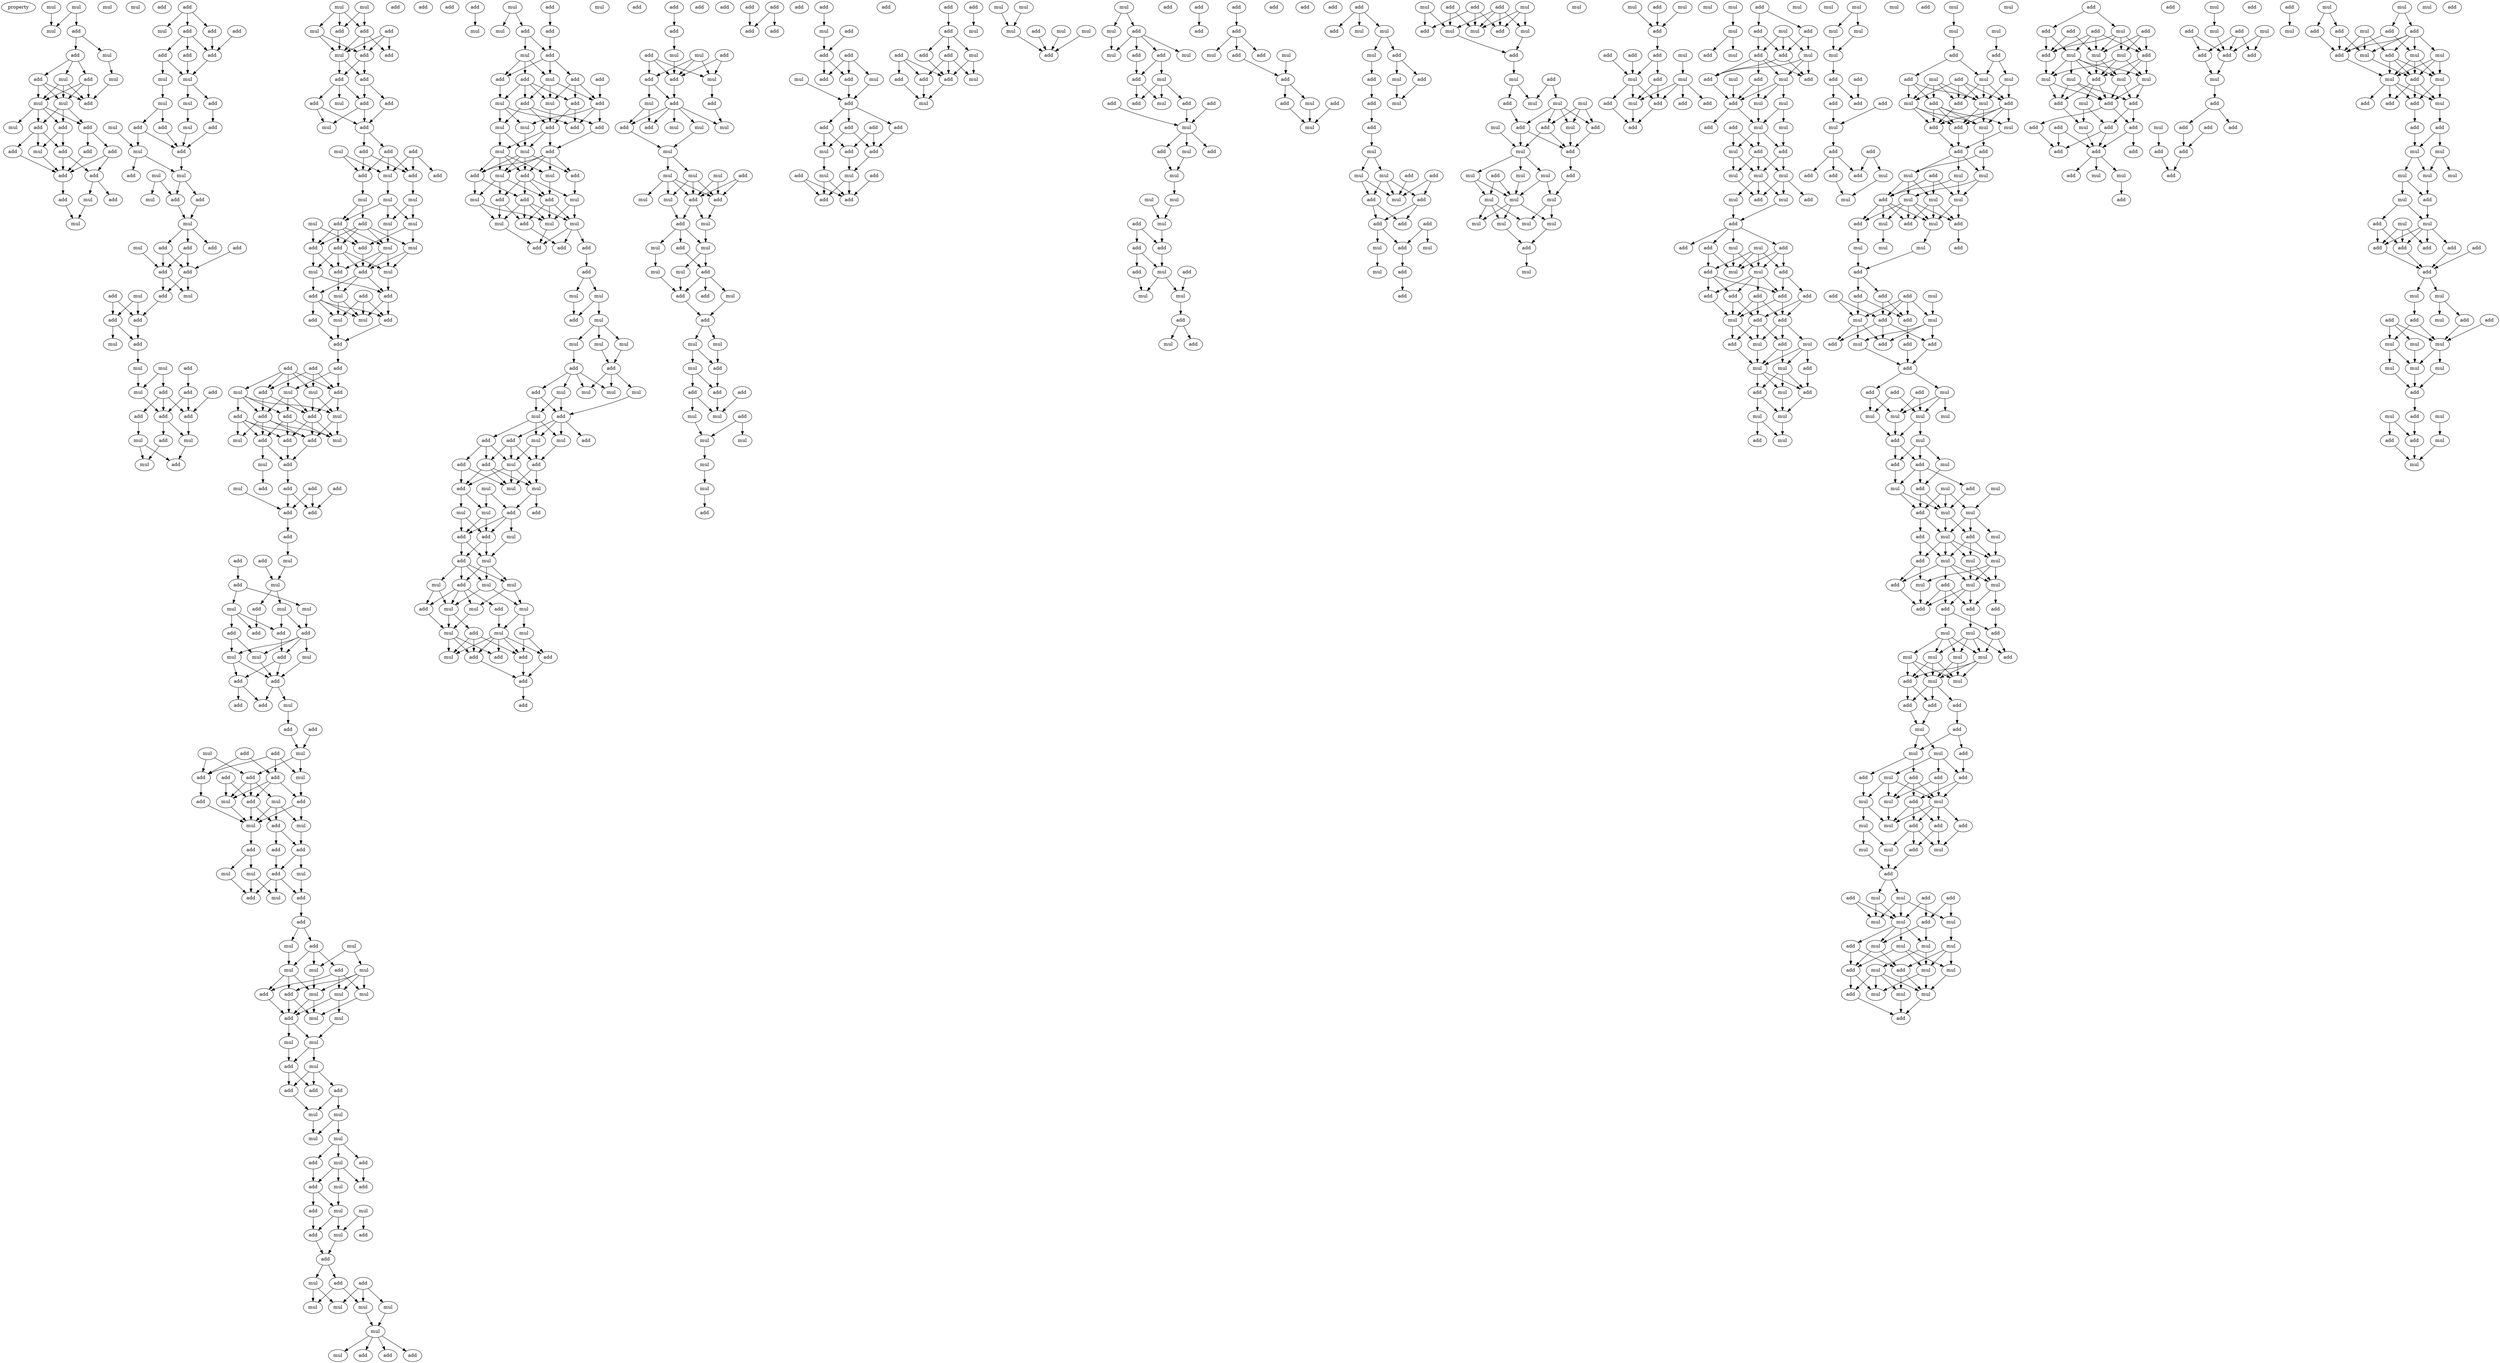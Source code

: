 digraph {
    node [fontcolor=black]
    property [mul=2,lf=1.0]
    0 [ label = mul ];
    1 [ label = mul ];
    2 [ label = mul ];
    3 [ label = mul ];
    4 [ label = add ];
    5 [ label = mul ];
    6 [ label = add ];
    7 [ label = mul ];
    8 [ label = mul ];
    9 [ label = add ];
    10 [ label = add ];
    11 [ label = mul ];
    12 [ label = mul ];
    13 [ label = mul ];
    14 [ label = add ];
    15 [ label = add ];
    16 [ label = add ];
    17 [ label = add ];
    18 [ label = mul ];
    19 [ label = add ];
    20 [ label = add ];
    21 [ label = mul ];
    22 [ label = add ];
    23 [ label = add ];
    24 [ label = add ];
    25 [ label = add ];
    26 [ label = add ];
    27 [ label = add ];
    28 [ label = mul ];
    29 [ label = add ];
    30 [ label = mul ];
    31 [ label = add ];
    32 [ label = mul ];
    33 [ label = add ];
    34 [ label = add ];
    35 [ label = add ];
    36 [ label = add ];
    37 [ label = add ];
    38 [ label = add ];
    39 [ label = mul ];
    40 [ label = mul ];
    41 [ label = add ];
    42 [ label = mul ];
    43 [ label = mul ];
    44 [ label = add ];
    45 [ label = add ];
    46 [ label = mul ];
    47 [ label = mul ];
    48 [ label = add ];
    49 [ label = mul ];
    50 [ label = add ];
    51 [ label = add ];
    52 [ label = mul ];
    53 [ label = mul ];
    54 [ label = add ];
    55 [ label = add ];
    56 [ label = mul ];
    57 [ label = mul ];
    58 [ label = add ];
    59 [ label = add ];
    60 [ label = mul ];
    61 [ label = add ];
    62 [ label = add ];
    63 [ label = add ];
    64 [ label = add ];
    65 [ label = add ];
    66 [ label = add ];
    67 [ label = mul ];
    68 [ label = mul ];
    69 [ label = add ];
    70 [ label = add ];
    71 [ label = mul ];
    72 [ label = add ];
    73 [ label = mul ];
    74 [ label = add ];
    75 [ label = mul ];
    76 [ label = add ];
    77 [ label = add ];
    78 [ label = add ];
    79 [ label = mul ];
    80 [ label = add ];
    81 [ label = add ];
    82 [ label = add ];
    83 [ label = mul ];
    84 [ label = mul ];
    85 [ label = add ];
    86 [ label = mul ];
    87 [ label = add ];
    88 [ label = mul ];
    89 [ label = mul ];
    90 [ label = add ];
    91 [ label = add ];
    92 [ label = mul ];
    93 [ label = add ];
    94 [ label = add ];
    95 [ label = mul ];
    96 [ label = add ];
    97 [ label = add ];
    98 [ label = add ];
    99 [ label = mul ];
    100 [ label = add ];
    101 [ label = add ];
    102 [ label = add ];
    103 [ label = add ];
    104 [ label = mul ];
    105 [ label = add ];
    106 [ label = add ];
    107 [ label = add ];
    108 [ label = mul ];
    109 [ label = add ];
    110 [ label = mul ];
    111 [ label = add ];
    112 [ label = add ];
    113 [ label = mul ];
    114 [ label = mul ];
    115 [ label = mul ];
    116 [ label = mul ];
    117 [ label = mul ];
    118 [ label = add ];
    119 [ label = mul ];
    120 [ label = add ];
    121 [ label = add ];
    122 [ label = add ];
    123 [ label = mul ];
    124 [ label = mul ];
    125 [ label = add ];
    126 [ label = add ];
    127 [ label = mul ];
    128 [ label = add ];
    129 [ label = mul ];
    130 [ label = add ];
    131 [ label = add ];
    132 [ label = mul ];
    133 [ label = add ];
    134 [ label = mul ];
    135 [ label = mul ];
    136 [ label = add ];
    137 [ label = add ];
    138 [ label = add ];
    139 [ label = add ];
    140 [ label = add ];
    141 [ label = add ];
    142 [ label = add ];
    143 [ label = mul ];
    144 [ label = mul ];
    145 [ label = add ];
    146 [ label = mul ];
    147 [ label = add ];
    148 [ label = add ];
    149 [ label = mul ];
    150 [ label = add ];
    151 [ label = add ];
    152 [ label = mul ];
    153 [ label = add ];
    154 [ label = add ];
    155 [ label = add ];
    156 [ label = mul ];
    157 [ label = mul ];
    158 [ label = add ];
    159 [ label = add ];
    160 [ label = add ];
    161 [ label = mul ];
    162 [ label = add ];
    163 [ label = add ];
    164 [ label = add ];
    165 [ label = add ];
    166 [ label = add ];
    167 [ label = mul ];
    168 [ label = add ];
    169 [ label = add ];
    170 [ label = add ];
    171 [ label = mul ];
    172 [ label = mul ];
    173 [ label = mul ];
    174 [ label = add ];
    175 [ label = mul ];
    176 [ label = add ];
    177 [ label = add ];
    178 [ label = add ];
    179 [ label = add ];
    180 [ label = mul ];
    181 [ label = add ];
    182 [ label = mul ];
    183 [ label = mul ];
    184 [ label = add ];
    185 [ label = add ];
    186 [ label = mul ];
    187 [ label = add ];
    188 [ label = add ];
    189 [ label = add ];
    190 [ label = add ];
    191 [ label = add ];
    192 [ label = add ];
    193 [ label = mul ];
    194 [ label = mul ];
    195 [ label = add ];
    196 [ label = add ];
    197 [ label = add ];
    198 [ label = add ];
    199 [ label = mul ];
    200 [ label = add ];
    201 [ label = add ];
    202 [ label = mul ];
    203 [ label = add ];
    204 [ label = add ];
    205 [ label = mul ];
    206 [ label = add ];
    207 [ label = mul ];
    208 [ label = mul ];
    209 [ label = add ];
    210 [ label = add ];
    211 [ label = add ];
    212 [ label = add ];
    213 [ label = mul ];
    214 [ label = mul ];
    215 [ label = add ];
    216 [ label = mul ];
    217 [ label = add ];
    218 [ label = add ];
    219 [ label = mul ];
    220 [ label = add ];
    221 [ label = mul ];
    222 [ label = add ];
    223 [ label = add ];
    224 [ label = mul ];
    225 [ label = mul ];
    226 [ label = mul ];
    227 [ label = add ];
    228 [ label = mul ];
    229 [ label = add ];
    230 [ label = mul ];
    231 [ label = mul ];
    232 [ label = add ];
    233 [ label = mul ];
    234 [ label = mul ];
    235 [ label = mul ];
    236 [ label = add ];
    237 [ label = mul ];
    238 [ label = mul ];
    239 [ label = mul ];
    240 [ label = add ];
    241 [ label = add ];
    242 [ label = add ];
    243 [ label = add ];
    244 [ label = mul ];
    245 [ label = mul ];
    246 [ label = mul ];
    247 [ label = mul ];
    248 [ label = add ];
    249 [ label = mul ];
    250 [ label = add ];
    251 [ label = add ];
    252 [ label = add ];
    253 [ label = mul ];
    254 [ label = mul ];
    255 [ label = mul ];
    256 [ label = add ];
    257 [ label = add ];
    258 [ label = add ];
    259 [ label = mul ];
    260 [ label = add ];
    261 [ label = mul ];
    262 [ label = add ];
    263 [ label = add ];
    264 [ label = mul ];
    265 [ label = mul ];
    266 [ label = mul ];
    267 [ label = mul ];
    268 [ label = mul ];
    269 [ label = mul ];
    270 [ label = add ];
    271 [ label = add ];
    272 [ label = add ];
    273 [ label = add ];
    274 [ label = mul ];
    275 [ label = mul ];
    276 [ label = add ];
    277 [ label = add ];
    278 [ label = mul ];
    279 [ label = mul ];
    280 [ label = add ];
    281 [ label = add ];
    282 [ label = mul ];
    283 [ label = add ];
    284 [ label = mul ];
    285 [ label = add ];
    286 [ label = add ];
    287 [ label = add ];
    288 [ label = add ];
    289 [ label = add ];
    290 [ label = mul ];
    291 [ label = mul ];
    292 [ label = add ];
    293 [ label = mul ];
    294 [ label = add ];
    295 [ label = add ];
    296 [ label = add ];
    297 [ label = mul ];
    298 [ label = mul ];
    299 [ label = mul ];
    300 [ label = add ];
    301 [ label = add ];
    302 [ label = mul ];
    303 [ label = mul ];
    304 [ label = add ];
    305 [ label = add ];
    306 [ label = mul ];
    307 [ label = add ];
    308 [ label = add ];
    309 [ label = add ];
    310 [ label = mul ];
    311 [ label = mul ];
    312 [ label = mul ];
    313 [ label = mul ];
    314 [ label = add ];
    315 [ label = add ];
    316 [ label = add ];
    317 [ label = add ];
    318 [ label = add ];
    319 [ label = mul ];
    320 [ label = mul ];
    321 [ label = mul ];
    322 [ label = add ];
    323 [ label = mul ];
    324 [ label = add ];
    325 [ label = mul ];
    326 [ label = mul ];
    327 [ label = add ];
    328 [ label = add ];
    329 [ label = mul ];
    330 [ label = mul ];
    331 [ label = mul ];
    332 [ label = mul ];
    333 [ label = add ];
    334 [ label = mul ];
    335 [ label = add ];
    336 [ label = add ];
    337 [ label = mul ];
    338 [ label = mul ];
    339 [ label = add ];
    340 [ label = add ];
    341 [ label = mul ];
    342 [ label = add ];
    343 [ label = add ];
    344 [ label = add ];
    345 [ label = mul ];
    346 [ label = mul ];
    347 [ label = add ];
    348 [ label = mul ];
    349 [ label = mul ];
    350 [ label = add ];
    351 [ label = mul ];
    352 [ label = add ];
    353 [ label = mul ];
    354 [ label = add ];
    355 [ label = add ];
    356 [ label = mul ];
    357 [ label = add ];
    358 [ label = mul ];
    359 [ label = add ];
    360 [ label = mul ];
    361 [ label = mul ];
    362 [ label = mul ];
    363 [ label = add ];
    364 [ label = mul ];
    365 [ label = add ];
    366 [ label = mul ];
    367 [ label = mul ];
    368 [ label = add ];
    369 [ label = mul ];
    370 [ label = mul ];
    371 [ label = add ];
    372 [ label = add ];
    373 [ label = mul ];
    374 [ label = add ];
    375 [ label = add ];
    376 [ label = add ];
    377 [ label = add ];
    378 [ label = add ];
    379 [ label = add ];
    380 [ label = add ];
    381 [ label = mul ];
    382 [ label = mul ];
    383 [ label = add ];
    384 [ label = add ];
    385 [ label = add ];
    386 [ label = add ];
    387 [ label = mul ];
    388 [ label = mul ];
    389 [ label = add ];
    390 [ label = add ];
    391 [ label = add ];
    392 [ label = mul ];
    393 [ label = add ];
    394 [ label = mul ];
    395 [ label = mul ];
    396 [ label = mul ];
    397 [ label = mul ];
    398 [ label = mul ];
    399 [ label = mul ];
    400 [ label = add ];
    401 [ label = mul ];
    402 [ label = mul ];
    403 [ label = add ];
    404 [ label = add ];
    405 [ label = add ];
    406 [ label = mul ];
    407 [ label = add ];
    408 [ label = mul ];
    409 [ label = mul ];
    410 [ label = add ];
    411 [ label = mul ];
    412 [ label = mul ];
    413 [ label = add ];
    414 [ label = add ];
    415 [ label = mul ];
    416 [ label = add ];
    417 [ label = mul ];
    418 [ label = add ];
    419 [ label = mul ];
    420 [ label = mul ];
    421 [ label = add ];
    422 [ label = add ];
    423 [ label = add ];
    424 [ label = add ];
    425 [ label = mul ];
    426 [ label = mul ];
    427 [ label = add ];
    428 [ label = mul ];
    429 [ label = mul ];
    430 [ label = mul ];
    431 [ label = add ];
    432 [ label = mul ];
    433 [ label = add ];
    434 [ label = add ];
    435 [ label = add ];
    436 [ label = add ];
    437 [ label = add ];
    438 [ label = add ];
    439 [ label = mul ];
    440 [ label = add ];
    441 [ label = add ];
    442 [ label = add ];
    443 [ label = mul ];
    444 [ label = add ];
    445 [ label = add ];
    446 [ label = add ];
    447 [ label = mul ];
    448 [ label = add ];
    449 [ label = add ];
    450 [ label = add ];
    451 [ label = add ];
    452 [ label = add ];
    453 [ label = add ];
    454 [ label = mul ];
    455 [ label = add ];
    456 [ label = add ];
    457 [ label = add ];
    458 [ label = mul ];
    459 [ label = mul ];
    460 [ label = add ];
    461 [ label = add ];
    462 [ label = add ];
    463 [ label = add ];
    464 [ label = add ];
    465 [ label = add ];
    466 [ label = add ];
    467 [ label = mul ];
    468 [ label = add ];
    469 [ label = add ];
    470 [ label = mul ];
    471 [ label = add ];
    472 [ label = mul ];
    473 [ label = add ];
    474 [ label = mul ];
    475 [ label = mul ];
    476 [ label = mul ];
    477 [ label = add ];
    478 [ label = mul ];
    479 [ label = mul ];
    480 [ label = mul ];
    481 [ label = add ];
    482 [ label = mul ];
    483 [ label = mul ];
    484 [ label = add ];
    485 [ label = add ];
    486 [ label = add ];
    487 [ label = mul ];
    488 [ label = mul ];
    489 [ label = add ];
    490 [ label = mul ];
    491 [ label = add ];
    492 [ label = add ];
    493 [ label = mul ];
    494 [ label = add ];
    495 [ label = add ];
    496 [ label = mul ];
    497 [ label = mul ];
    498 [ label = add ];
    499 [ label = add ];
    500 [ label = mul ];
    501 [ label = add ];
    502 [ label = mul ];
    503 [ label = mul ];
    504 [ label = mul ];
    505 [ label = add ];
    506 [ label = add ];
    507 [ label = add ];
    508 [ label = add ];
    509 [ label = mul ];
    510 [ label = add ];
    511 [ label = add ];
    512 [ label = mul ];
    513 [ label = mul ];
    514 [ label = add ];
    515 [ label = add ];
    516 [ label = mul ];
    517 [ label = add ];
    518 [ label = add ];
    519 [ label = add ];
    520 [ label = add ];
    521 [ label = add ];
    522 [ label = mul ];
    523 [ label = mul ];
    524 [ label = add ];
    525 [ label = add ];
    526 [ label = add ];
    527 [ label = add ];
    528 [ label = add ];
    529 [ label = mul ];
    530 [ label = add ];
    531 [ label = mul ];
    532 [ label = add ];
    533 [ label = add ];
    534 [ label = mul ];
    535 [ label = mul ];
    536 [ label = mul ];
    537 [ label = add ];
    538 [ label = mul ];
    539 [ label = add ];
    540 [ label = add ];
    541 [ label = mul ];
    542 [ label = add ];
    543 [ label = add ];
    544 [ label = mul ];
    545 [ label = add ];
    546 [ label = add ];
    547 [ label = mul ];
    548 [ label = mul ];
    549 [ label = add ];
    550 [ label = mul ];
    551 [ label = add ];
    552 [ label = add ];
    553 [ label = add ];
    554 [ label = add ];
    555 [ label = mul ];
    556 [ label = mul ];
    557 [ label = add ];
    558 [ label = mul ];
    559 [ label = add ];
    560 [ label = add ];
    561 [ label = mul ];
    562 [ label = add ];
    563 [ label = add ];
    564 [ label = add ];
    565 [ label = mul ];
    566 [ label = add ];
    567 [ label = add ];
    568 [ label = mul ];
    569 [ label = mul ];
    570 [ label = mul ];
    571 [ label = add ];
    572 [ label = mul ];
    573 [ label = add ];
    574 [ label = mul ];
    575 [ label = add ];
    576 [ label = mul ];
    577 [ label = mul ];
    578 [ label = mul ];
    579 [ label = add ];
    580 [ label = add ];
    581 [ label = mul ];
    582 [ label = add ];
    583 [ label = mul ];
    584 [ label = add ];
    585 [ label = mul ];
    586 [ label = add ];
    587 [ label = add ];
    588 [ label = mul ];
    589 [ label = mul ];
    590 [ label = mul ];
    591 [ label = mul ];
    592 [ label = mul ];
    593 [ label = mul ];
    594 [ label = mul ];
    595 [ label = mul ];
    596 [ label = mul ];
    597 [ label = mul ];
    598 [ label = add ];
    599 [ label = mul ];
    600 [ label = mul ];
    601 [ label = add ];
    602 [ label = mul ];
    603 [ label = add ];
    604 [ label = add ];
    605 [ label = mul ];
    606 [ label = add ];
    607 [ label = add ];
    608 [ label = add ];
    609 [ label = mul ];
    610 [ label = mul ];
    611 [ label = add ];
    612 [ label = add ];
    613 [ label = add ];
    614 [ label = mul ];
    615 [ label = add ];
    616 [ label = add ];
    617 [ label = mul ];
    618 [ label = mul ];
    619 [ label = mul ];
    620 [ label = add ];
    621 [ label = mul ];
    622 [ label = add ];
    623 [ label = mul ];
    624 [ label = add ];
    625 [ label = add ];
    626 [ label = add ];
    627 [ label = mul ];
    628 [ label = add ];
    629 [ label = add ];
    630 [ label = mul ];
    631 [ label = add ];
    632 [ label = add ];
    633 [ label = mul ];
    634 [ label = mul ];
    635 [ label = add ];
    636 [ label = mul ];
    637 [ label = mul ];
    638 [ label = mul ];
    639 [ label = add ];
    640 [ label = add ];
    641 [ label = add ];
    642 [ label = add ];
    643 [ label = mul ];
    644 [ label = mul ];
    645 [ label = mul ];
    646 [ label = mul ];
    647 [ label = mul ];
    648 [ label = add ];
    649 [ label = add ];
    650 [ label = mul ];
    651 [ label = add ];
    652 [ label = add ];
    653 [ label = add ];
    654 [ label = mul ];
    655 [ label = mul ];
    656 [ label = add ];
    657 [ label = mul ];
    658 [ label = add ];
    659 [ label = add ];
    660 [ label = mul ];
    661 [ label = add ];
    662 [ label = add ];
    663 [ label = add ];
    664 [ label = add ];
    665 [ label = add ];
    666 [ label = add ];
    667 [ label = mul ];
    668 [ label = add ];
    669 [ label = mul ];
    670 [ label = add ];
    671 [ label = mul ];
    672 [ label = add ];
    673 [ label = mul ];
    674 [ label = mul ];
    675 [ label = add ];
    676 [ label = mul ];
    677 [ label = mul ];
    678 [ label = add ];
    679 [ label = mul ];
    680 [ label = add ];
    681 [ label = mul ];
    682 [ label = mul ];
    683 [ label = add ];
    684 [ label = mul ];
    685 [ label = mul ];
    686 [ label = mul ];
    687 [ label = mul ];
    688 [ label = mul ];
    689 [ label = mul ];
    690 [ label = add ];
    691 [ label = add ];
    692 [ label = add ];
    693 [ label = add ];
    694 [ label = add ];
    695 [ label = add ];
    696 [ label = mul ];
    697 [ label = add ];
    698 [ label = add ];
    699 [ label = add ];
    700 [ label = mul ];
    701 [ label = add ];
    702 [ label = add ];
    703 [ label = mul ];
    704 [ label = mul ];
    705 [ label = mul ];
    706 [ label = mul ];
    707 [ label = add ];
    708 [ label = add ];
    709 [ label = add ];
    710 [ label = mul ];
    711 [ label = add ];
    712 [ label = mul ];
    713 [ label = mul ];
    714 [ label = mul ];
    715 [ label = add ];
    716 [ label = add ];
    717 [ label = add ];
    718 [ label = mul ];
    719 [ label = mul ];
    720 [ label = add ];
    721 [ label = mul ];
    722 [ label = add ];
    723 [ label = add ];
    724 [ label = add ];
    725 [ label = mul ];
    726 [ label = add ];
    727 [ label = mul ];
    728 [ label = mul ];
    729 [ label = add ];
    730 [ label = mul ];
    731 [ label = mul ];
    732 [ label = mul ];
    733 [ label = mul ];
    734 [ label = mul ];
    735 [ label = add ];
    736 [ label = add ];
    737 [ label = add ];
    738 [ label = mul ];
    739 [ label = add ];
    740 [ label = mul ];
    741 [ label = mul ];
    742 [ label = add ];
    743 [ label = add ];
    744 [ label = mul ];
    745 [ label = add ];
    746 [ label = add ];
    747 [ label = add ];
    748 [ label = mul ];
    749 [ label = mul ];
    750 [ label = add ];
    751 [ label = add ];
    752 [ label = add ];
    753 [ label = add ];
    754 [ label = add ];
    755 [ label = mul ];
    756 [ label = add ];
    757 [ label = add ];
    758 [ label = mul ];
    759 [ label = add ];
    760 [ label = add ];
    761 [ label = add ];
    762 [ label = mul ];
    763 [ label = mul ];
    764 [ label = mul ];
    765 [ label = mul ];
    766 [ label = mul ];
    767 [ label = add ];
    768 [ label = mul ];
    769 [ label = add ];
    770 [ label = mul ];
    771 [ label = add ];
    772 [ label = add ];
    773 [ label = add ];
    774 [ label = mul ];
    775 [ label = mul ];
    776 [ label = mul ];
    777 [ label = mul ];
    778 [ label = mul ];
    779 [ label = add ];
    780 [ label = add ];
    781 [ label = add ];
    782 [ label = mul ];
    783 [ label = mul ];
    784 [ label = add ];
    785 [ label = mul ];
    786 [ label = mul ];
    787 [ label = mul ];
    788 [ label = mul ];
    789 [ label = mul ];
    790 [ label = mul ];
    791 [ label = add ];
    792 [ label = add ];
    793 [ label = add ];
    794 [ label = add ];
    795 [ label = add ];
    796 [ label = add ];
    797 [ label = add ];
    798 [ label = mul ];
    799 [ label = mul ];
    800 [ label = mul ];
    801 [ label = add ];
    802 [ label = mul ];
    803 [ label = mul ];
    804 [ label = mul ];
    805 [ label = add ];
    806 [ label = mul ];
    807 [ label = mul ];
    808 [ label = add ];
    809 [ label = add ];
    810 [ label = add ];
    811 [ label = add ];
    812 [ label = mul ];
    813 [ label = mul ];
    814 [ label = mul ];
    815 [ label = add ];
    816 [ label = add ];
    817 [ label = add ];
    818 [ label = mul ];
    819 [ label = add ];
    820 [ label = add ];
    821 [ label = mul ];
    822 [ label = mul ];
    823 [ label = mul ];
    824 [ label = add ];
    825 [ label = add ];
    826 [ label = add ];
    827 [ label = add ];
    828 [ label = mul ];
    829 [ label = mul ];
    830 [ label = mul ];
    831 [ label = mul ];
    832 [ label = mul ];
    833 [ label = add ];
    834 [ label = add ];
    835 [ label = mul ];
    836 [ label = mul ];
    837 [ label = add ];
    838 [ label = add ];
    839 [ label = add ];
    840 [ label = mul ];
    841 [ label = mul ];
    842 [ label = add ];
    843 [ label = mul ];
    844 [ label = add ];
    845 [ label = mul ];
    846 [ label = mul ];
    847 [ label = mul ];
    848 [ label = mul ];
    849 [ label = mul ];
    850 [ label = mul ];
    851 [ label = mul ];
    852 [ label = add ];
    853 [ label = add ];
    854 [ label = mul ];
    855 [ label = mul ];
    856 [ label = mul ];
    857 [ label = add ];
    858 [ label = add ];
    859 [ label = add ];
    860 [ label = add ];
    861 [ label = add ];
    862 [ label = mul ];
    863 [ label = add ];
    864 [ label = add ];
    865 [ label = mul ];
    866 [ label = add ];
    867 [ label = add ];
    868 [ label = mul ];
    869 [ label = mul ];
    870 [ label = mul ];
    871 [ label = mul ];
    872 [ label = mul ];
    873 [ label = add ];
    874 [ label = mul ];
    875 [ label = mul ];
    876 [ label = add ];
    877 [ label = add ];
    878 [ label = add ];
    879 [ label = mul ];
    880 [ label = add ];
    881 [ label = add ];
    882 [ label = add ];
    883 [ label = add ];
    884 [ label = add ];
    885 [ label = add ];
    886 [ label = add ];
    887 [ label = add ];
    888 [ label = mul ];
    889 [ label = mul ];
    890 [ label = add ];
    891 [ label = add ];
    892 [ label = mul ];
    893 [ label = mul ];
    894 [ label = add ];
    895 [ label = mul ];
    896 [ label = add ];
    897 [ label = add ];
    898 [ label = add ];
    899 [ label = add ];
    900 [ label = mul ];
    901 [ label = add ];
    902 [ label = add ];
    903 [ label = mul ];
    904 [ label = add ];
    905 [ label = add ];
    906 [ label = add ];
    907 [ label = add ];
    908 [ label = add ];
    909 [ label = add ];
    910 [ label = add ];
    911 [ label = mul ];
    912 [ label = mul ];
    913 [ label = mul ];
    914 [ label = add ];
    915 [ label = add ];
    916 [ label = mul ];
    917 [ label = add ];
    918 [ label = add ];
    919 [ label = mul ];
    920 [ label = add ];
    921 [ label = mul ];
    922 [ label = add ];
    923 [ label = mul ];
    924 [ label = mul ];
    925 [ label = add ];
    926 [ label = mul ];
    927 [ label = mul ];
    928 [ label = add ];
    929 [ label = add ];
    930 [ label = add ];
    931 [ label = mul ];
    932 [ label = add ];
    933 [ label = add ];
    934 [ label = mul ];
    935 [ label = mul ];
    936 [ label = add ];
    937 [ label = mul ];
    938 [ label = mul ];
    939 [ label = mul ];
    940 [ label = add ];
    941 [ label = mul ];
    942 [ label = mul ];
    943 [ label = add ];
    944 [ label = mul ];
    945 [ label = add ];
    946 [ label = add ];
    947 [ label = add ];
    948 [ label = add ];
    949 [ label = add ];
    950 [ label = add ];
    951 [ label = mul ];
    952 [ label = mul ];
    953 [ label = add ];
    954 [ label = add ];
    955 [ label = add ];
    956 [ label = add ];
    957 [ label = mul ];
    958 [ label = mul ];
    959 [ label = mul ];
    960 [ label = mul ];
    961 [ label = mul ];
    962 [ label = mul ];
    963 [ label = mul ];
    964 [ label = add ];
    965 [ label = add ];
    966 [ label = mul ];
    967 [ label = mul ];
    968 [ label = add ];
    969 [ label = mul ];
    970 [ label = add ];
    971 [ label = mul ];
    0 -> 5 [ name = 0 ];
    2 -> 4 [ name = 1 ];
    2 -> 5 [ name = 2 ];
    4 -> 6 [ name = 3 ];
    4 -> 7 [ name = 4 ];
    6 -> 8 [ name = 5 ];
    6 -> 9 [ name = 6 ];
    6 -> 10 [ name = 7 ];
    7 -> 11 [ name = 8 ];
    8 -> 12 [ name = 9 ];
    8 -> 13 [ name = 10 ];
    8 -> 14 [ name = 11 ];
    9 -> 12 [ name = 12 ];
    9 -> 13 [ name = 13 ];
    9 -> 14 [ name = 14 ];
    10 -> 12 [ name = 15 ];
    10 -> 13 [ name = 16 ];
    10 -> 14 [ name = 17 ];
    11 -> 14 [ name = 18 ];
    12 -> 15 [ name = 19 ];
    12 -> 16 [ name = 20 ];
    12 -> 17 [ name = 21 ];
    13 -> 15 [ name = 22 ];
    13 -> 16 [ name = 23 ];
    13 -> 17 [ name = 24 ];
    13 -> 18 [ name = 25 ];
    15 -> 21 [ name = 26 ];
    15 -> 23 [ name = 27 ];
    16 -> 21 [ name = 28 ];
    16 -> 22 [ name = 29 ];
    16 -> 23 [ name = 30 ];
    17 -> 19 [ name = 31 ];
    17 -> 20 [ name = 32 ];
    19 -> 24 [ name = 33 ];
    20 -> 24 [ name = 34 ];
    20 -> 25 [ name = 35 ];
    21 -> 24 [ name = 36 ];
    22 -> 24 [ name = 37 ];
    23 -> 24 [ name = 38 ];
    23 -> 25 [ name = 39 ];
    24 -> 26 [ name = 40 ];
    25 -> 28 [ name = 41 ];
    25 -> 29 [ name = 42 ];
    26 -> 30 [ name = 43 ];
    28 -> 30 [ name = 44 ];
    31 -> 32 [ name = 45 ];
    31 -> 34 [ name = 46 ];
    31 -> 35 [ name = 47 ];
    33 -> 37 [ name = 48 ];
    34 -> 37 [ name = 49 ];
    35 -> 36 [ name = 50 ];
    35 -> 37 [ name = 51 ];
    35 -> 38 [ name = 52 ];
    36 -> 39 [ name = 53 ];
    36 -> 40 [ name = 54 ];
    37 -> 40 [ name = 55 ];
    38 -> 40 [ name = 56 ];
    39 -> 42 [ name = 57 ];
    40 -> 41 [ name = 58 ];
    40 -> 43 [ name = 59 ];
    41 -> 48 [ name = 60 ];
    42 -> 44 [ name = 61 ];
    42 -> 45 [ name = 62 ];
    43 -> 46 [ name = 63 ];
    44 -> 50 [ name = 64 ];
    45 -> 49 [ name = 65 ];
    45 -> 50 [ name = 66 ];
    46 -> 50 [ name = 67 ];
    47 -> 49 [ name = 68 ];
    48 -> 50 [ name = 69 ];
    49 -> 51 [ name = 70 ];
    49 -> 53 [ name = 71 ];
    50 -> 53 [ name = 72 ];
    52 -> 55 [ name = 73 ];
    52 -> 56 [ name = 74 ];
    53 -> 54 [ name = 75 ];
    53 -> 55 [ name = 76 ];
    54 -> 57 [ name = 77 ];
    55 -> 57 [ name = 78 ];
    57 -> 59 [ name = 79 ];
    57 -> 61 [ name = 80 ];
    57 -> 62 [ name = 81 ];
    58 -> 64 [ name = 82 ];
    59 -> 63 [ name = 83 ];
    59 -> 64 [ name = 84 ];
    60 -> 63 [ name = 85 ];
    62 -> 63 [ name = 86 ];
    62 -> 64 [ name = 87 ];
    63 -> 66 [ name = 88 ];
    63 -> 67 [ name = 89 ];
    64 -> 66 [ name = 90 ];
    64 -> 67 [ name = 91 ];
    65 -> 69 [ name = 92 ];
    65 -> 70 [ name = 93 ];
    66 -> 70 [ name = 94 ];
    68 -> 69 [ name = 95 ];
    68 -> 70 [ name = 96 ];
    69 -> 71 [ name = 97 ];
    69 -> 72 [ name = 98 ];
    70 -> 72 [ name = 99 ];
    72 -> 73 [ name = 100 ];
    73 -> 79 [ name = 101 ];
    74 -> 78 [ name = 102 ];
    75 -> 76 [ name = 103 ];
    75 -> 79 [ name = 104 ];
    76 -> 80 [ name = 105 ];
    76 -> 81 [ name = 106 ];
    76 -> 82 [ name = 107 ];
    77 -> 81 [ name = 108 ];
    78 -> 80 [ name = 109 ];
    78 -> 81 [ name = 110 ];
    79 -> 80 [ name = 111 ];
    80 -> 84 [ name = 112 ];
    80 -> 85 [ name = 113 ];
    81 -> 84 [ name = 114 ];
    82 -> 83 [ name = 115 ];
    83 -> 86 [ name = 116 ];
    83 -> 87 [ name = 117 ];
    84 -> 87 [ name = 118 ];
    85 -> 86 [ name = 119 ];
    88 -> 91 [ name = 120 ];
    88 -> 93 [ name = 121 ];
    89 -> 91 [ name = 122 ];
    89 -> 92 [ name = 123 ];
    89 -> 93 [ name = 124 ];
    90 -> 94 [ name = 125 ];
    90 -> 95 [ name = 126 ];
    90 -> 96 [ name = 127 ];
    91 -> 95 [ name = 128 ];
    92 -> 95 [ name = 129 ];
    92 -> 96 [ name = 130 ];
    93 -> 94 [ name = 131 ];
    93 -> 95 [ name = 132 ];
    93 -> 96 [ name = 133 ];
    95 -> 97 [ name = 134 ];
    95 -> 98 [ name = 135 ];
    96 -> 97 [ name = 136 ];
    96 -> 98 [ name = 137 ];
    97 -> 101 [ name = 138 ];
    97 -> 102 [ name = 139 ];
    98 -> 99 [ name = 140 ];
    98 -> 100 [ name = 141 ];
    98 -> 101 [ name = 142 ];
    100 -> 103 [ name = 143 ];
    100 -> 104 [ name = 144 ];
    101 -> 103 [ name = 145 ];
    101 -> 104 [ name = 146 ];
    102 -> 103 [ name = 147 ];
    103 -> 105 [ name = 148 ];
    103 -> 107 [ name = 149 ];
    105 -> 109 [ name = 150 ];
    105 -> 112 [ name = 151 ];
    106 -> 110 [ name = 152 ];
    106 -> 111 [ name = 153 ];
    106 -> 112 [ name = 154 ];
    107 -> 109 [ name = 155 ];
    107 -> 110 [ name = 156 ];
    107 -> 112 [ name = 157 ];
    108 -> 109 [ name = 158 ];
    108 -> 110 [ name = 159 ];
    109 -> 114 [ name = 160 ];
    110 -> 115 [ name = 161 ];
    112 -> 113 [ name = 162 ];
    113 -> 117 [ name = 163 ];
    113 -> 119 [ name = 164 ];
    114 -> 118 [ name = 165 ];
    114 -> 120 [ name = 166 ];
    115 -> 117 [ name = 167 ];
    115 -> 118 [ name = 168 ];
    115 -> 119 [ name = 169 ];
    116 -> 121 [ name = 170 ];
    116 -> 125 [ name = 171 ];
    117 -> 121 [ name = 172 ];
    117 -> 123 [ name = 173 ];
    118 -> 121 [ name = 174 ];
    118 -> 122 [ name = 175 ];
    118 -> 124 [ name = 176 ];
    118 -> 125 [ name = 177 ];
    119 -> 124 [ name = 178 ];
    120 -> 122 [ name = 179 ];
    120 -> 123 [ name = 180 ];
    120 -> 124 [ name = 181 ];
    120 -> 125 [ name = 182 ];
    121 -> 128 [ name = 183 ];
    122 -> 126 [ name = 184 ];
    122 -> 127 [ name = 185 ];
    122 -> 128 [ name = 186 ];
    122 -> 129 [ name = 187 ];
    123 -> 127 [ name = 188 ];
    123 -> 128 [ name = 189 ];
    124 -> 126 [ name = 190 ];
    124 -> 127 [ name = 191 ];
    124 -> 128 [ name = 192 ];
    125 -> 126 [ name = 193 ];
    125 -> 129 [ name = 194 ];
    126 -> 132 [ name = 195 ];
    127 -> 133 [ name = 196 ];
    128 -> 131 [ name = 197 ];
    128 -> 132 [ name = 198 ];
    128 -> 133 [ name = 199 ];
    129 -> 131 [ name = 200 ];
    129 -> 133 [ name = 201 ];
    130 -> 134 [ name = 202 ];
    130 -> 135 [ name = 203 ];
    130 -> 137 [ name = 204 ];
    131 -> 134 [ name = 205 ];
    131 -> 135 [ name = 206 ];
    131 -> 136 [ name = 207 ];
    131 -> 137 [ name = 208 ];
    132 -> 134 [ name = 209 ];
    132 -> 135 [ name = 210 ];
    133 -> 134 [ name = 211 ];
    133 -> 137 [ name = 212 ];
    135 -> 138 [ name = 213 ];
    136 -> 138 [ name = 214 ];
    137 -> 138 [ name = 215 ];
    138 -> 141 [ name = 216 ];
    139 -> 142 [ name = 217 ];
    139 -> 143 [ name = 218 ];
    139 -> 144 [ name = 219 ];
    139 -> 145 [ name = 220 ];
    139 -> 146 [ name = 221 ];
    140 -> 142 [ name = 222 ];
    140 -> 143 [ name = 223 ];
    140 -> 145 [ name = 224 ];
    141 -> 144 [ name = 225 ];
    141 -> 145 [ name = 226 ];
    142 -> 148 [ name = 227 ];
    142 -> 150 [ name = 228 ];
    143 -> 149 [ name = 229 ];
    143 -> 150 [ name = 230 ];
    144 -> 147 [ name = 231 ];
    144 -> 148 [ name = 232 ];
    144 -> 150 [ name = 233 ];
    145 -> 149 [ name = 234 ];
    145 -> 150 [ name = 235 ];
    146 -> 147 [ name = 236 ];
    146 -> 148 [ name = 237 ];
    146 -> 149 [ name = 238 ];
    146 -> 151 [ name = 239 ];
    147 -> 152 [ name = 240 ];
    147 -> 154 [ name = 241 ];
    147 -> 155 [ name = 242 ];
    148 -> 152 [ name = 243 ];
    148 -> 153 [ name = 244 ];
    148 -> 154 [ name = 245 ];
    148 -> 156 [ name = 246 ];
    149 -> 152 [ name = 247 ];
    149 -> 153 [ name = 248 ];
    150 -> 152 [ name = 249 ];
    150 -> 153 [ name = 250 ];
    150 -> 155 [ name = 251 ];
    151 -> 153 [ name = 252 ];
    151 -> 154 [ name = 253 ];
    151 -> 155 [ name = 254 ];
    151 -> 156 [ name = 255 ];
    153 -> 158 [ name = 256 ];
    154 -> 157 [ name = 257 ];
    154 -> 158 [ name = 258 ];
    155 -> 158 [ name = 259 ];
    157 -> 162 [ name = 260 ];
    158 -> 159 [ name = 261 ];
    159 -> 164 [ name = 262 ];
    159 -> 165 [ name = 263 ];
    160 -> 165 [ name = 264 ];
    161 -> 164 [ name = 265 ];
    163 -> 164 [ name = 266 ];
    163 -> 165 [ name = 267 ];
    164 -> 166 [ name = 268 ];
    166 -> 167 [ name = 269 ];
    167 -> 171 [ name = 270 ];
    168 -> 171 [ name = 271 ];
    169 -> 170 [ name = 272 ];
    170 -> 173 [ name = 273 ];
    170 -> 175 [ name = 274 ];
    171 -> 172 [ name = 275 ];
    171 -> 174 [ name = 276 ];
    172 -> 176 [ name = 277 ];
    172 -> 177 [ name = 278 ];
    173 -> 177 [ name = 279 ];
    174 -> 178 [ name = 280 ];
    175 -> 176 [ name = 281 ];
    175 -> 178 [ name = 282 ];
    175 -> 179 [ name = 283 ];
    176 -> 181 [ name = 284 ];
    177 -> 180 [ name = 285 ];
    177 -> 181 [ name = 286 ];
    177 -> 182 [ name = 287 ];
    177 -> 183 [ name = 288 ];
    179 -> 182 [ name = 289 ];
    179 -> 183 [ name = 290 ];
    180 -> 184 [ name = 291 ];
    181 -> 184 [ name = 292 ];
    181 -> 185 [ name = 293 ];
    182 -> 184 [ name = 294 ];
    183 -> 184 [ name = 295 ];
    183 -> 185 [ name = 296 ];
    184 -> 186 [ name = 297 ];
    184 -> 187 [ name = 298 ];
    185 -> 187 [ name = 299 ];
    185 -> 189 [ name = 300 ];
    186 -> 190 [ name = 301 ];
    190 -> 193 [ name = 302 ];
    191 -> 193 [ name = 303 ];
    192 -> 196 [ name = 304 ];
    192 -> 198 [ name = 305 ];
    192 -> 199 [ name = 306 ];
    193 -> 199 [ name = 307 ];
    193 -> 200 [ name = 308 ];
    194 -> 196 [ name = 309 ];
    194 -> 200 [ name = 310 ];
    195 -> 196 [ name = 311 ];
    195 -> 198 [ name = 312 ];
    196 -> 204 [ name = 313 ];
    197 -> 202 [ name = 314 ];
    197 -> 203 [ name = 315 ];
    198 -> 201 [ name = 316 ];
    198 -> 202 [ name = 317 ];
    198 -> 203 [ name = 318 ];
    199 -> 201 [ name = 319 ];
    200 -> 202 [ name = 320 ];
    200 -> 203 [ name = 321 ];
    200 -> 205 [ name = 322 ];
    201 -> 207 [ name = 323 ];
    201 -> 208 [ name = 324 ];
    202 -> 207 [ name = 325 ];
    203 -> 206 [ name = 326 ];
    203 -> 207 [ name = 327 ];
    204 -> 207 [ name = 328 ];
    205 -> 206 [ name = 329 ];
    205 -> 207 [ name = 330 ];
    205 -> 208 [ name = 331 ];
    206 -> 209 [ name = 332 ];
    206 -> 210 [ name = 333 ];
    207 -> 211 [ name = 334 ];
    208 -> 209 [ name = 335 ];
    209 -> 214 [ name = 336 ];
    209 -> 215 [ name = 337 ];
    210 -> 215 [ name = 338 ];
    211 -> 213 [ name = 339 ];
    211 -> 216 [ name = 340 ];
    213 -> 218 [ name = 341 ];
    213 -> 219 [ name = 342 ];
    214 -> 217 [ name = 343 ];
    215 -> 217 [ name = 344 ];
    215 -> 218 [ name = 345 ];
    215 -> 219 [ name = 346 ];
    216 -> 218 [ name = 347 ];
    217 -> 220 [ name = 348 ];
    220 -> 221 [ name = 349 ];
    220 -> 222 [ name = 350 ];
    221 -> 226 [ name = 351 ];
    222 -> 225 [ name = 352 ];
    222 -> 226 [ name = 353 ];
    222 -> 227 [ name = 354 ];
    224 -> 225 [ name = 355 ];
    224 -> 228 [ name = 356 ];
    225 -> 230 [ name = 357 ];
    226 -> 229 [ name = 358 ];
    226 -> 230 [ name = 359 ];
    226 -> 232 [ name = 360 ];
    227 -> 231 [ name = 361 ];
    227 -> 232 [ name = 362 ];
    227 -> 233 [ name = 363 ];
    228 -> 229 [ name = 364 ];
    228 -> 230 [ name = 365 ];
    228 -> 231 [ name = 366 ];
    228 -> 233 [ name = 367 ];
    229 -> 234 [ name = 368 ];
    229 -> 236 [ name = 369 ];
    230 -> 234 [ name = 370 ];
    230 -> 236 [ name = 371 ];
    231 -> 235 [ name = 372 ];
    231 -> 236 [ name = 373 ];
    232 -> 236 [ name = 374 ];
    233 -> 234 [ name = 375 ];
    235 -> 238 [ name = 376 ];
    236 -> 237 [ name = 377 ];
    236 -> 238 [ name = 378 ];
    237 -> 240 [ name = 379 ];
    238 -> 239 [ name = 380 ];
    238 -> 240 [ name = 381 ];
    239 -> 241 [ name = 382 ];
    239 -> 242 [ name = 383 ];
    239 -> 243 [ name = 384 ];
    240 -> 241 [ name = 385 ];
    240 -> 242 [ name = 386 ];
    242 -> 244 [ name = 387 ];
    243 -> 244 [ name = 388 ];
    243 -> 245 [ name = 389 ];
    244 -> 247 [ name = 390 ];
    245 -> 246 [ name = 391 ];
    245 -> 247 [ name = 392 ];
    246 -> 248 [ name = 393 ];
    246 -> 249 [ name = 394 ];
    246 -> 250 [ name = 395 ];
    248 -> 252 [ name = 396 ];
    249 -> 251 [ name = 397 ];
    249 -> 252 [ name = 398 ];
    249 -> 253 [ name = 399 ];
    250 -> 251 [ name = 400 ];
    252 -> 255 [ name = 401 ];
    252 -> 256 [ name = 402 ];
    253 -> 255 [ name = 403 ];
    254 -> 257 [ name = 404 ];
    254 -> 259 [ name = 405 ];
    255 -> 258 [ name = 406 ];
    255 -> 259 [ name = 407 ];
    256 -> 258 [ name = 408 ];
    258 -> 260 [ name = 409 ];
    259 -> 260 [ name = 410 ];
    260 -> 261 [ name = 411 ];
    260 -> 262 [ name = 412 ];
    261 -> 264 [ name = 413 ];
    261 -> 267 [ name = 414 ];
    262 -> 264 [ name = 415 ];
    262 -> 265 [ name = 416 ];
    263 -> 265 [ name = 417 ];
    263 -> 266 [ name = 418 ];
    263 -> 267 [ name = 419 ];
    265 -> 268 [ name = 420 ];
    266 -> 268 [ name = 421 ];
    268 -> 269 [ name = 422 ];
    268 -> 271 [ name = 423 ];
    268 -> 272 [ name = 424 ];
    268 -> 273 [ name = 425 ];
    270 -> 274 [ name = 426 ];
    275 -> 277 [ name = 427 ];
    275 -> 279 [ name = 428 ];
    276 -> 280 [ name = 429 ];
    277 -> 281 [ name = 430 ];
    277 -> 282 [ name = 431 ];
    280 -> 281 [ name = 432 ];
    281 -> 283 [ name = 433 ];
    281 -> 284 [ name = 434 ];
    281 -> 286 [ name = 435 ];
    282 -> 284 [ name = 436 ];
    282 -> 285 [ name = 437 ];
    282 -> 286 [ name = 438 ];
    283 -> 289 [ name = 439 ];
    283 -> 290 [ name = 440 ];
    283 -> 292 [ name = 441 ];
    284 -> 288 [ name = 442 ];
    284 -> 290 [ name = 443 ];
    284 -> 292 [ name = 444 ];
    285 -> 288 [ name = 445 ];
    285 -> 289 [ name = 446 ];
    285 -> 290 [ name = 447 ];
    285 -> 291 [ name = 448 ];
    286 -> 291 [ name = 449 ];
    287 -> 292 [ name = 450 ];
    288 -> 293 [ name = 451 ];
    288 -> 294 [ name = 452 ];
    288 -> 296 [ name = 453 ];
    289 -> 294 [ name = 454 ];
    289 -> 295 [ name = 455 ];
    290 -> 294 [ name = 456 ];
    291 -> 293 [ name = 457 ];
    291 -> 295 [ name = 458 ];
    291 -> 297 [ name = 459 ];
    292 -> 295 [ name = 460 ];
    292 -> 296 [ name = 461 ];
    292 -> 297 [ name = 462 ];
    293 -> 298 [ name = 463 ];
    293 -> 299 [ name = 464 ];
    294 -> 298 [ name = 465 ];
    294 -> 299 [ name = 466 ];
    294 -> 300 [ name = 467 ];
    296 -> 300 [ name = 468 ];
    297 -> 299 [ name = 469 ];
    298 -> 302 [ name = 470 ];
    298 -> 303 [ name = 471 ];
    298 -> 304 [ name = 472 ];
    298 -> 305 [ name = 473 ];
    299 -> 301 [ name = 474 ];
    299 -> 302 [ name = 475 ];
    299 -> 304 [ name = 476 ];
    299 -> 305 [ name = 477 ];
    300 -> 301 [ name = 478 ];
    300 -> 302 [ name = 479 ];
    300 -> 303 [ name = 480 ];
    300 -> 304 [ name = 481 ];
    300 -> 305 [ name = 482 ];
    301 -> 306 [ name = 483 ];
    302 -> 308 [ name = 484 ];
    302 -> 309 [ name = 485 ];
    302 -> 310 [ name = 486 ];
    303 -> 309 [ name = 487 ];
    304 -> 306 [ name = 488 ];
    304 -> 307 [ name = 489 ];
    304 -> 308 [ name = 490 ];
    304 -> 309 [ name = 491 ];
    305 -> 307 [ name = 492 ];
    305 -> 310 [ name = 493 ];
    306 -> 312 [ name = 494 ];
    306 -> 313 [ name = 495 ];
    307 -> 311 [ name = 496 ];
    307 -> 312 [ name = 497 ];
    307 -> 313 [ name = 498 ];
    307 -> 314 [ name = 499 ];
    308 -> 311 [ name = 500 ];
    308 -> 314 [ name = 501 ];
    309 -> 312 [ name = 502 ];
    309 -> 313 [ name = 503 ];
    309 -> 314 [ name = 504 ];
    310 -> 311 [ name = 505 ];
    310 -> 312 [ name = 506 ];
    311 -> 316 [ name = 507 ];
    312 -> 316 [ name = 508 ];
    313 -> 315 [ name = 509 ];
    313 -> 316 [ name = 510 ];
    313 -> 317 [ name = 511 ];
    314 -> 317 [ name = 512 ];
    315 -> 318 [ name = 513 ];
    318 -> 319 [ name = 514 ];
    318 -> 320 [ name = 515 ];
    319 -> 322 [ name = 516 ];
    320 -> 321 [ name = 517 ];
    320 -> 322 [ name = 518 ];
    321 -> 323 [ name = 519 ];
    321 -> 325 [ name = 520 ];
    321 -> 326 [ name = 521 ];
    323 -> 328 [ name = 522 ];
    325 -> 327 [ name = 523 ];
    326 -> 328 [ name = 524 ];
    327 -> 329 [ name = 525 ];
    327 -> 330 [ name = 526 ];
    327 -> 331 [ name = 527 ];
    327 -> 333 [ name = 528 ];
    328 -> 329 [ name = 529 ];
    328 -> 331 [ name = 530 ];
    328 -> 332 [ name = 531 ];
    330 -> 334 [ name = 532 ];
    330 -> 335 [ name = 533 ];
    332 -> 335 [ name = 534 ];
    333 -> 334 [ name = 535 ];
    333 -> 335 [ name = 536 ];
    334 -> 337 [ name = 537 ];
    334 -> 338 [ name = 538 ];
    334 -> 339 [ name = 539 ];
    335 -> 336 [ name = 540 ];
    335 -> 337 [ name = 541 ];
    335 -> 338 [ name = 542 ];
    335 -> 340 [ name = 543 ];
    337 -> 342 [ name = 544 ];
    338 -> 341 [ name = 545 ];
    338 -> 342 [ name = 546 ];
    339 -> 341 [ name = 547 ];
    339 -> 343 [ name = 548 ];
    339 -> 344 [ name = 549 ];
    340 -> 341 [ name = 550 ];
    340 -> 342 [ name = 551 ];
    340 -> 343 [ name = 552 ];
    341 -> 346 [ name = 553 ];
    341 -> 347 [ name = 554 ];
    341 -> 348 [ name = 555 ];
    342 -> 346 [ name = 556 ];
    342 -> 348 [ name = 557 ];
    343 -> 346 [ name = 558 ];
    343 -> 347 [ name = 559 ];
    343 -> 348 [ name = 560 ];
    344 -> 347 [ name = 561 ];
    344 -> 348 [ name = 562 ];
    345 -> 351 [ name = 563 ];
    345 -> 352 [ name = 564 ];
    346 -> 350 [ name = 565 ];
    346 -> 352 [ name = 566 ];
    347 -> 349 [ name = 567 ];
    347 -> 351 [ name = 568 ];
    349 -> 354 [ name = 569 ];
    349 -> 355 [ name = 570 ];
    351 -> 354 [ name = 571 ];
    351 -> 355 [ name = 572 ];
    352 -> 353 [ name = 573 ];
    352 -> 354 [ name = 574 ];
    352 -> 355 [ name = 575 ];
    353 -> 356 [ name = 576 ];
    354 -> 356 [ name = 577 ];
    354 -> 357 [ name = 578 ];
    355 -> 356 [ name = 579 ];
    355 -> 357 [ name = 580 ];
    356 -> 358 [ name = 581 ];
    356 -> 359 [ name = 582 ];
    356 -> 361 [ name = 583 ];
    357 -> 358 [ name = 584 ];
    357 -> 359 [ name = 585 ];
    357 -> 360 [ name = 586 ];
    357 -> 361 [ name = 587 ];
    358 -> 362 [ name = 588 ];
    358 -> 364 [ name = 589 ];
    359 -> 362 [ name = 590 ];
    359 -> 363 [ name = 591 ];
    359 -> 365 [ name = 592 ];
    359 -> 366 [ name = 593 ];
    360 -> 365 [ name = 594 ];
    360 -> 366 [ name = 595 ];
    361 -> 364 [ name = 596 ];
    361 -> 366 [ name = 597 ];
    362 -> 370 [ name = 598 ];
    363 -> 367 [ name = 599 ];
    364 -> 367 [ name = 600 ];
    364 -> 369 [ name = 601 ];
    365 -> 370 [ name = 602 ];
    366 -> 368 [ name = 603 ];
    366 -> 370 [ name = 604 ];
    367 -> 371 [ name = 605 ];
    367 -> 372 [ name = 606 ];
    367 -> 373 [ name = 607 ];
    367 -> 374 [ name = 608 ];
    367 -> 375 [ name = 609 ];
    368 -> 371 [ name = 610 ];
    368 -> 373 [ name = 611 ];
    368 -> 374 [ name = 612 ];
    369 -> 371 [ name = 613 ];
    369 -> 375 [ name = 614 ];
    370 -> 372 [ name = 615 ];
    370 -> 373 [ name = 616 ];
    370 -> 374 [ name = 617 ];
    371 -> 376 [ name = 618 ];
    374 -> 376 [ name = 619 ];
    375 -> 376 [ name = 620 ];
    376 -> 379 [ name = 621 ];
    377 -> 380 [ name = 622 ];
    380 -> 382 [ name = 623 ];
    381 -> 385 [ name = 624 ];
    381 -> 386 [ name = 625 ];
    381 -> 387 [ name = 626 ];
    382 -> 386 [ name = 627 ];
    383 -> 386 [ name = 628 ];
    383 -> 387 [ name = 629 ];
    384 -> 385 [ name = 630 ];
    384 -> 386 [ name = 631 ];
    384 -> 387 [ name = 632 ];
    385 -> 388 [ name = 633 ];
    385 -> 390 [ name = 634 ];
    386 -> 390 [ name = 635 ];
    387 -> 389 [ name = 636 ];
    388 -> 391 [ name = 637 ];
    388 -> 393 [ name = 638 ];
    389 -> 392 [ name = 639 ];
    390 -> 391 [ name = 640 ];
    390 -> 392 [ name = 641 ];
    390 -> 393 [ name = 642 ];
    390 -> 394 [ name = 643 ];
    390 -> 395 [ name = 644 ];
    391 -> 396 [ name = 645 ];
    394 -> 396 [ name = 646 ];
    396 -> 397 [ name = 647 ];
    396 -> 398 [ name = 648 ];
    397 -> 401 [ name = 649 ];
    397 -> 403 [ name = 650 ];
    397 -> 404 [ name = 651 ];
    398 -> 401 [ name = 652 ];
    398 -> 402 [ name = 653 ];
    398 -> 403 [ name = 654 ];
    398 -> 404 [ name = 655 ];
    399 -> 403 [ name = 656 ];
    399 -> 404 [ name = 657 ];
    400 -> 403 [ name = 658 ];
    400 -> 404 [ name = 659 ];
    401 -> 405 [ name = 660 ];
    403 -> 405 [ name = 661 ];
    403 -> 406 [ name = 662 ];
    404 -> 406 [ name = 663 ];
    405 -> 407 [ name = 664 ];
    405 -> 408 [ name = 665 ];
    405 -> 409 [ name = 666 ];
    406 -> 408 [ name = 667 ];
    407 -> 410 [ name = 668 ];
    408 -> 410 [ name = 669 ];
    408 -> 411 [ name = 670 ];
    409 -> 412 [ name = 671 ];
    410 -> 413 [ name = 672 ];
    410 -> 414 [ name = 673 ];
    410 -> 415 [ name = 674 ];
    411 -> 413 [ name = 675 ];
    412 -> 413 [ name = 676 ];
    413 -> 416 [ name = 677 ];
    415 -> 416 [ name = 678 ];
    416 -> 417 [ name = 679 ];
    416 -> 419 [ name = 680 ];
    417 -> 420 [ name = 681 ];
    417 -> 421 [ name = 682 ];
    419 -> 421 [ name = 683 ];
    420 -> 423 [ name = 684 ];
    420 -> 424 [ name = 685 ];
    421 -> 424 [ name = 686 ];
    422 -> 426 [ name = 687 ];
    423 -> 425 [ name = 688 ];
    423 -> 426 [ name = 689 ];
    424 -> 426 [ name = 690 ];
    425 -> 429 [ name = 691 ];
    427 -> 428 [ name = 692 ];
    427 -> 429 [ name = 693 ];
    429 -> 430 [ name = 694 ];
    430 -> 432 [ name = 695 ];
    431 -> 435 [ name = 696 ];
    431 -> 436 [ name = 697 ];
    432 -> 434 [ name = 698 ];
    433 -> 435 [ name = 699 ];
    438 -> 439 [ name = 700 ];
    439 -> 441 [ name = 701 ];
    440 -> 441 [ name = 702 ];
    441 -> 444 [ name = 703 ];
    441 -> 445 [ name = 704 ];
    442 -> 444 [ name = 705 ];
    442 -> 445 [ name = 706 ];
    442 -> 447 [ name = 707 ];
    443 -> 448 [ name = 708 ];
    445 -> 448 [ name = 709 ];
    447 -> 448 [ name = 710 ];
    448 -> 449 [ name = 711 ];
    448 -> 451 [ name = 712 ];
    448 -> 452 [ name = 713 ];
    449 -> 455 [ name = 714 ];
    450 -> 453 [ name = 715 ];
    450 -> 455 [ name = 716 ];
    451 -> 454 [ name = 717 ];
    451 -> 455 [ name = 718 ];
    452 -> 453 [ name = 719 ];
    452 -> 454 [ name = 720 ];
    453 -> 459 [ name = 721 ];
    454 -> 458 [ name = 722 ];
    455 -> 459 [ name = 723 ];
    456 -> 461 [ name = 724 ];
    457 -> 460 [ name = 725 ];
    457 -> 461 [ name = 726 ];
    458 -> 460 [ name = 727 ];
    458 -> 461 [ name = 728 ];
    459 -> 460 [ name = 729 ];
    459 -> 461 [ name = 730 ];
    462 -> 463 [ name = 731 ];
    463 -> 464 [ name = 732 ];
    463 -> 466 [ name = 733 ];
    463 -> 467 [ name = 734 ];
    464 -> 469 [ name = 735 ];
    465 -> 468 [ name = 736 ];
    465 -> 469 [ name = 737 ];
    465 -> 471 [ name = 738 ];
    466 -> 468 [ name = 739 ];
    466 -> 469 [ name = 740 ];
    466 -> 470 [ name = 741 ];
    467 -> 469 [ name = 742 ];
    467 -> 470 [ name = 743 ];
    468 -> 472 [ name = 744 ];
    469 -> 472 [ name = 745 ];
    471 -> 472 [ name = 746 ];
    473 -> 479 [ name = 747 ];
    474 -> 476 [ name = 748 ];
    475 -> 476 [ name = 749 ];
    476 -> 481 [ name = 750 ];
    477 -> 481 [ name = 751 ];
    478 -> 481 [ name = 752 ];
    480 -> 481 [ name = 753 ];
    482 -> 483 [ name = 754 ];
    482 -> 484 [ name = 755 ];
    483 -> 487 [ name = 756 ];
    484 -> 485 [ name = 757 ];
    484 -> 486 [ name = 758 ];
    484 -> 487 [ name = 759 ];
    484 -> 488 [ name = 760 ];
    485 -> 489 [ name = 761 ];
    486 -> 489 [ name = 762 ];
    486 -> 490 [ name = 763 ];
    489 -> 492 [ name = 764 ];
    489 -> 493 [ name = 765 ];
    490 -> 492 [ name = 766 ];
    490 -> 493 [ name = 767 ];
    490 -> 495 [ name = 768 ];
    491 -> 496 [ name = 769 ];
    494 -> 496 [ name = 770 ];
    495 -> 496 [ name = 771 ];
    496 -> 497 [ name = 772 ];
    496 -> 498 [ name = 773 ];
    496 -> 499 [ name = 774 ];
    497 -> 500 [ name = 775 ];
    499 -> 500 [ name = 776 ];
    500 -> 503 [ name = 777 ];
    502 -> 504 [ name = 778 ];
    503 -> 504 [ name = 779 ];
    504 -> 507 [ name = 780 ];
    505 -> 506 [ name = 781 ];
    505 -> 507 [ name = 782 ];
    506 -> 509 [ name = 783 ];
    506 -> 510 [ name = 784 ];
    507 -> 509 [ name = 785 ];
    508 -> 513 [ name = 786 ];
    509 -> 512 [ name = 787 ];
    509 -> 513 [ name = 788 ];
    510 -> 512 [ name = 789 ];
    511 -> 514 [ name = 790 ];
    513 -> 515 [ name = 791 ];
    515 -> 516 [ name = 792 ];
    515 -> 519 [ name = 793 ];
    517 -> 520 [ name = 794 ];
    520 -> 523 [ name = 795 ];
    520 -> 524 [ name = 796 ];
    520 -> 525 [ name = 797 ];
    522 -> 526 [ name = 798 ];
    524 -> 526 [ name = 799 ];
    526 -> 527 [ name = 800 ];
    526 -> 529 [ name = 801 ];
    527 -> 531 [ name = 802 ];
    528 -> 531 [ name = 803 ];
    529 -> 531 [ name = 804 ];
    532 -> 533 [ name = 805 ];
    532 -> 534 [ name = 806 ];
    532 -> 535 [ name = 807 ];
    535 -> 536 [ name = 808 ];
    535 -> 537 [ name = 809 ];
    536 -> 540 [ name = 810 ];
    537 -> 538 [ name = 811 ];
    537 -> 539 [ name = 812 ];
    538 -> 541 [ name = 813 ];
    539 -> 541 [ name = 814 ];
    540 -> 542 [ name = 815 ];
    542 -> 543 [ name = 816 ];
    543 -> 544 [ name = 817 ];
    544 -> 547 [ name = 818 ];
    544 -> 548 [ name = 819 ];
    545 -> 549 [ name = 820 ];
    545 -> 550 [ name = 821 ];
    546 -> 550 [ name = 822 ];
    547 -> 550 [ name = 823 ];
    547 -> 551 [ name = 824 ];
    548 -> 549 [ name = 825 ];
    548 -> 550 [ name = 826 ];
    548 -> 551 [ name = 827 ];
    549 -> 552 [ name = 828 ];
    549 -> 554 [ name = 829 ];
    551 -> 552 [ name = 830 ];
    551 -> 554 [ name = 831 ];
    553 -> 555 [ name = 832 ];
    553 -> 557 [ name = 833 ];
    554 -> 556 [ name = 834 ];
    554 -> 557 [ name = 835 ];
    556 -> 558 [ name = 836 ];
    557 -> 559 [ name = 837 ];
    559 -> 560 [ name = 838 ];
    561 -> 566 [ name = 839 ];
    561 -> 568 [ name = 840 ];
    562 -> 567 [ name = 841 ];
    562 -> 568 [ name = 842 ];
    562 -> 569 [ name = 843 ];
    562 -> 570 [ name = 844 ];
    563 -> 568 [ name = 845 ];
    563 -> 569 [ name = 846 ];
    564 -> 566 [ name = 847 ];
    564 -> 567 [ name = 848 ];
    564 -> 569 [ name = 849 ];
    565 -> 567 [ name = 850 ];
    565 -> 569 [ name = 851 ];
    565 -> 570 [ name = 852 ];
    568 -> 571 [ name = 853 ];
    570 -> 571 [ name = 854 ];
    571 -> 572 [ name = 855 ];
    572 -> 574 [ name = 856 ];
    572 -> 575 [ name = 857 ];
    573 -> 574 [ name = 858 ];
    573 -> 577 [ name = 859 ];
    575 -> 582 [ name = 860 ];
    576 -> 579 [ name = 861 ];
    576 -> 580 [ name = 862 ];
    576 -> 581 [ name = 863 ];
    577 -> 579 [ name = 864 ];
    577 -> 580 [ name = 865 ];
    577 -> 581 [ name = 866 ];
    577 -> 582 [ name = 867 ];
    578 -> 583 [ name = 868 ];
    579 -> 584 [ name = 869 ];
    580 -> 583 [ name = 870 ];
    580 -> 584 [ name = 871 ];
    581 -> 584 [ name = 872 ];
    582 -> 583 [ name = 873 ];
    582 -> 584 [ name = 874 ];
    583 -> 585 [ name = 875 ];
    583 -> 588 [ name = 876 ];
    583 -> 589 [ name = 877 ];
    584 -> 586 [ name = 878 ];
    585 -> 590 [ name = 879 ];
    585 -> 592 [ name = 880 ];
    586 -> 591 [ name = 881 ];
    587 -> 590 [ name = 882 ];
    587 -> 592 [ name = 883 ];
    588 -> 591 [ name = 884 ];
    588 -> 592 [ name = 885 ];
    589 -> 592 [ name = 886 ];
    590 -> 595 [ name = 887 ];
    590 -> 596 [ name = 888 ];
    590 -> 597 [ name = 889 ];
    591 -> 594 [ name = 890 ];
    591 -> 596 [ name = 891 ];
    592 -> 594 [ name = 892 ];
    592 -> 595 [ name = 893 ];
    592 -> 597 [ name = 894 ];
    594 -> 598 [ name = 895 ];
    597 -> 598 [ name = 896 ];
    598 -> 599 [ name = 897 ];
    600 -> 603 [ name = 898 ];
    601 -> 603 [ name = 899 ];
    602 -> 603 [ name = 900 ];
    603 -> 606 [ name = 901 ];
    604 -> 610 [ name = 902 ];
    605 -> 609 [ name = 903 ];
    606 -> 608 [ name = 904 ];
    606 -> 610 [ name = 905 ];
    607 -> 610 [ name = 906 ];
    608 -> 611 [ name = 907 ];
    608 -> 614 [ name = 908 ];
    609 -> 611 [ name = 909 ];
    609 -> 612 [ name = 910 ];
    609 -> 614 [ name = 911 ];
    609 -> 615 [ name = 912 ];
    610 -> 611 [ name = 913 ];
    610 -> 613 [ name = 914 ];
    610 -> 614 [ name = 915 ];
    611 -> 616 [ name = 916 ];
    613 -> 616 [ name = 917 ];
    614 -> 616 [ name = 918 ];
    618 -> 619 [ name = 919 ];
    619 -> 620 [ name = 920 ];
    619 -> 621 [ name = 921 ];
    622 -> 624 [ name = 922 ];
    622 -> 625 [ name = 923 ];
    623 -> 626 [ name = 924 ];
    623 -> 627 [ name = 925 ];
    623 -> 628 [ name = 926 ];
    624 -> 626 [ name = 927 ];
    624 -> 628 [ name = 928 ];
    625 -> 626 [ name = 929 ];
    625 -> 627 [ name = 930 ];
    626 -> 629 [ name = 931 ];
    626 -> 632 [ name = 932 ];
    627 -> 629 [ name = 933 ];
    627 -> 630 [ name = 934 ];
    627 -> 632 [ name = 935 ];
    628 -> 629 [ name = 936 ];
    628 -> 630 [ name = 937 ];
    628 -> 631 [ name = 938 ];
    628 -> 632 [ name = 939 ];
    630 -> 634 [ name = 940 ];
    630 -> 635 [ name = 941 ];
    630 -> 636 [ name = 942 ];
    631 -> 634 [ name = 943 ];
    631 -> 635 [ name = 944 ];
    632 -> 635 [ name = 945 ];
    633 -> 635 [ name = 946 ];
    634 -> 637 [ name = 947 ];
    635 -> 637 [ name = 948 ];
    635 -> 639 [ name = 949 ];
    636 -> 637 [ name = 950 ];
    636 -> 638 [ name = 951 ];
    637 -> 641 [ name = 952 ];
    637 -> 642 [ name = 953 ];
    637 -> 643 [ name = 954 ];
    638 -> 642 [ name = 955 ];
    640 -> 641 [ name = 956 ];
    640 -> 643 [ name = 957 ];
    641 -> 644 [ name = 958 ];
    641 -> 645 [ name = 959 ];
    641 -> 646 [ name = 960 ];
    642 -> 644 [ name = 961 ];
    642 -> 645 [ name = 962 ];
    643 -> 645 [ name = 963 ];
    643 -> 646 [ name = 964 ];
    644 -> 648 [ name = 965 ];
    644 -> 649 [ name = 966 ];
    644 -> 650 [ name = 967 ];
    645 -> 647 [ name = 968 ];
    645 -> 649 [ name = 969 ];
    645 -> 650 [ name = 970 ];
    646 -> 649 [ name = 971 ];
    647 -> 651 [ name = 972 ];
    650 -> 651 [ name = 973 ];
    651 -> 652 [ name = 974 ];
    651 -> 653 [ name = 975 ];
    651 -> 654 [ name = 976 ];
    651 -> 656 [ name = 977 ];
    652 -> 657 [ name = 978 ];
    652 -> 658 [ name = 979 ];
    652 -> 660 [ name = 980 ];
    653 -> 659 [ name = 981 ];
    653 -> 660 [ name = 982 ];
    654 -> 657 [ name = 983 ];
    654 -> 660 [ name = 984 ];
    655 -> 657 [ name = 985 ];
    655 -> 658 [ name = 986 ];
    655 -> 659 [ name = 987 ];
    655 -> 660 [ name = 988 ];
    657 -> 661 [ name = 989 ];
    657 -> 662 [ name = 990 ];
    657 -> 664 [ name = 991 ];
    657 -> 665 [ name = 992 ];
    658 -> 663 [ name = 993 ];
    658 -> 664 [ name = 994 ];
    659 -> 661 [ name = 995 ];
    659 -> 662 [ name = 996 ];
    659 -> 664 [ name = 997 ];
    661 -> 666 [ name = 998 ];
    661 -> 667 [ name = 999 ];
    662 -> 667 [ name = 1000 ];
    663 -> 666 [ name = 1001 ];
    663 -> 668 [ name = 1002 ];
    664 -> 667 [ name = 1003 ];
    664 -> 668 [ name = 1004 ];
    665 -> 666 [ name = 1005 ];
    665 -> 667 [ name = 1006 ];
    665 -> 668 [ name = 1007 ];
    666 -> 670 [ name = 1008 ];
    666 -> 671 [ name = 1009 ];
    666 -> 672 [ name = 1010 ];
    667 -> 670 [ name = 1011 ];
    667 -> 671 [ name = 1012 ];
    668 -> 671 [ name = 1013 ];
    668 -> 672 [ name = 1014 ];
    668 -> 673 [ name = 1015 ];
    670 -> 674 [ name = 1016 ];
    671 -> 674 [ name = 1017 ];
    672 -> 674 [ name = 1018 ];
    672 -> 676 [ name = 1019 ];
    673 -> 674 [ name = 1020 ];
    673 -> 675 [ name = 1021 ];
    673 -> 676 [ name = 1022 ];
    674 -> 678 [ name = 1023 ];
    674 -> 679 [ name = 1024 ];
    674 -> 680 [ name = 1025 ];
    675 -> 678 [ name = 1026 ];
    676 -> 678 [ name = 1027 ];
    676 -> 679 [ name = 1028 ];
    676 -> 680 [ name = 1029 ];
    678 -> 681 [ name = 1030 ];
    679 -> 681 [ name = 1031 ];
    680 -> 681 [ name = 1032 ];
    680 -> 682 [ name = 1033 ];
    681 -> 685 [ name = 1034 ];
    682 -> 683 [ name = 1035 ];
    682 -> 685 [ name = 1036 ];
    684 -> 687 [ name = 1037 ];
    684 -> 688 [ name = 1038 ];
    687 -> 689 [ name = 1039 ];
    688 -> 689 [ name = 1040 ];
    689 -> 691 [ name = 1041 ];
    690 -> 695 [ name = 1042 ];
    691 -> 694 [ name = 1043 ];
    691 -> 695 [ name = 1044 ];
    693 -> 696 [ name = 1045 ];
    694 -> 696 [ name = 1046 ];
    696 -> 697 [ name = 1047 ];
    697 -> 699 [ name = 1048 ];
    697 -> 701 [ name = 1049 ];
    697 -> 702 [ name = 1050 ];
    698 -> 700 [ name = 1051 ];
    698 -> 701 [ name = 1052 ];
    700 -> 704 [ name = 1053 ];
    702 -> 704 [ name = 1054 ];
    703 -> 705 [ name = 1055 ];
    705 -> 708 [ name = 1056 ];
    706 -> 707 [ name = 1057 ];
    707 -> 710 [ name = 1058 ];
    707 -> 713 [ name = 1059 ];
    708 -> 710 [ name = 1060 ];
    708 -> 711 [ name = 1061 ];
    709 -> 714 [ name = 1062 ];
    709 -> 716 [ name = 1063 ];
    709 -> 717 [ name = 1064 ];
    709 -> 718 [ name = 1065 ];
    710 -> 716 [ name = 1066 ];
    710 -> 717 [ name = 1067 ];
    710 -> 718 [ name = 1068 ];
    711 -> 714 [ name = 1069 ];
    711 -> 715 [ name = 1070 ];
    711 -> 718 [ name = 1071 ];
    712 -> 714 [ name = 1072 ];
    712 -> 715 [ name = 1073 ];
    712 -> 717 [ name = 1074 ];
    712 -> 718 [ name = 1075 ];
    713 -> 716 [ name = 1076 ];
    713 -> 718 [ name = 1077 ];
    714 -> 719 [ name = 1078 ];
    714 -> 720 [ name = 1079 ];
    714 -> 722 [ name = 1080 ];
    715 -> 719 [ name = 1081 ];
    715 -> 720 [ name = 1082 ];
    715 -> 721 [ name = 1083 ];
    715 -> 722 [ name = 1084 ];
    716 -> 719 [ name = 1085 ];
    716 -> 720 [ name = 1086 ];
    716 -> 721 [ name = 1087 ];
    716 -> 722 [ name = 1088 ];
    717 -> 722 [ name = 1089 ];
    718 -> 719 [ name = 1090 ];
    718 -> 720 [ name = 1091 ];
    719 -> 724 [ name = 1092 ];
    720 -> 723 [ name = 1093 ];
    721 -> 723 [ name = 1094 ];
    722 -> 723 [ name = 1095 ];
    723 -> 725 [ name = 1096 ];
    723 -> 727 [ name = 1097 ];
    723 -> 728 [ name = 1098 ];
    724 -> 725 [ name = 1099 ];
    724 -> 728 [ name = 1100 ];
    725 -> 729 [ name = 1101 ];
    725 -> 730 [ name = 1102 ];
    725 -> 732 [ name = 1103 ];
    726 -> 729 [ name = 1104 ];
    726 -> 731 [ name = 1105 ];
    726 -> 732 [ name = 1106 ];
    727 -> 729 [ name = 1107 ];
    727 -> 731 [ name = 1108 ];
    728 -> 730 [ name = 1109 ];
    728 -> 731 [ name = 1110 ];
    729 -> 733 [ name = 1111 ];
    729 -> 734 [ name = 1112 ];
    729 -> 735 [ name = 1113 ];
    729 -> 737 [ name = 1114 ];
    730 -> 733 [ name = 1115 ];
    730 -> 734 [ name = 1116 ];
    730 -> 735 [ name = 1117 ];
    730 -> 736 [ name = 1118 ];
    730 -> 737 [ name = 1119 ];
    731 -> 733 [ name = 1120 ];
    731 -> 736 [ name = 1121 ];
    732 -> 733 [ name = 1122 ];
    732 -> 735 [ name = 1123 ];
    732 -> 736 [ name = 1124 ];
    733 -> 738 [ name = 1125 ];
    734 -> 741 [ name = 1126 ];
    736 -> 739 [ name = 1127 ];
    737 -> 740 [ name = 1128 ];
    738 -> 742 [ name = 1129 ];
    740 -> 742 [ name = 1130 ];
    742 -> 745 [ name = 1131 ];
    742 -> 747 [ name = 1132 ];
    743 -> 749 [ name = 1133 ];
    743 -> 750 [ name = 1134 ];
    744 -> 748 [ name = 1135 ];
    745 -> 750 [ name = 1136 ];
    745 -> 751 [ name = 1137 ];
    746 -> 748 [ name = 1138 ];
    746 -> 749 [ name = 1139 ];
    746 -> 750 [ name = 1140 ];
    746 -> 751 [ name = 1141 ];
    747 -> 749 [ name = 1142 ];
    747 -> 751 [ name = 1143 ];
    748 -> 752 [ name = 1144 ];
    748 -> 754 [ name = 1145 ];
    748 -> 755 [ name = 1146 ];
    749 -> 754 [ name = 1147 ];
    749 -> 755 [ name = 1148 ];
    749 -> 756 [ name = 1149 ];
    750 -> 752 [ name = 1150 ];
    750 -> 754 [ name = 1151 ];
    750 -> 756 [ name = 1152 ];
    751 -> 753 [ name = 1153 ];
    752 -> 757 [ name = 1154 ];
    753 -> 757 [ name = 1155 ];
    755 -> 757 [ name = 1156 ];
    757 -> 758 [ name = 1157 ];
    757 -> 759 [ name = 1158 ];
    758 -> 762 [ name = 1159 ];
    758 -> 765 [ name = 1160 ];
    758 -> 766 [ name = 1161 ];
    759 -> 762 [ name = 1162 ];
    759 -> 764 [ name = 1163 ];
    760 -> 764 [ name = 1164 ];
    760 -> 766 [ name = 1165 ];
    761 -> 762 [ name = 1166 ];
    761 -> 766 [ name = 1167 ];
    762 -> 767 [ name = 1168 ];
    764 -> 767 [ name = 1169 ];
    766 -> 767 [ name = 1170 ];
    766 -> 768 [ name = 1171 ];
    767 -> 769 [ name = 1172 ];
    767 -> 771 [ name = 1173 ];
    768 -> 769 [ name = 1174 ];
    768 -> 770 [ name = 1175 ];
    768 -> 771 [ name = 1176 ];
    769 -> 772 [ name = 1177 ];
    769 -> 773 [ name = 1178 ];
    769 -> 776 [ name = 1179 ];
    770 -> 772 [ name = 1180 ];
    771 -> 776 [ name = 1181 ];
    772 -> 777 [ name = 1182 ];
    772 -> 779 [ name = 1183 ];
    773 -> 777 [ name = 1184 ];
    774 -> 777 [ name = 1185 ];
    774 -> 778 [ name = 1186 ];
    774 -> 779 [ name = 1187 ];
    775 -> 778 [ name = 1188 ];
    776 -> 777 [ name = 1189 ];
    776 -> 779 [ name = 1190 ];
    777 -> 780 [ name = 1191 ];
    777 -> 782 [ name = 1192 ];
    778 -> 780 [ name = 1193 ];
    778 -> 782 [ name = 1194 ];
    778 -> 783 [ name = 1195 ];
    779 -> 781 [ name = 1196 ];
    779 -> 782 [ name = 1197 ];
    780 -> 785 [ name = 1198 ];
    780 -> 786 [ name = 1199 ];
    780 -> 787 [ name = 1200 ];
    781 -> 784 [ name = 1201 ];
    781 -> 785 [ name = 1202 ];
    782 -> 784 [ name = 1203 ];
    782 -> 785 [ name = 1204 ];
    782 -> 786 [ name = 1205 ];
    782 -> 787 [ name = 1206 ];
    783 -> 787 [ name = 1207 ];
    784 -> 789 [ name = 1208 ];
    784 -> 791 [ name = 1209 ];
    785 -> 788 [ name = 1210 ];
    785 -> 790 [ name = 1211 ];
    785 -> 791 [ name = 1212 ];
    785 -> 792 [ name = 1213 ];
    786 -> 788 [ name = 1214 ];
    786 -> 790 [ name = 1215 ];
    787 -> 788 [ name = 1216 ];
    787 -> 789 [ name = 1217 ];
    787 -> 790 [ name = 1218 ];
    788 -> 794 [ name = 1219 ];
    788 -> 795 [ name = 1220 ];
    788 -> 796 [ name = 1221 ];
    789 -> 796 [ name = 1222 ];
    790 -> 793 [ name = 1223 ];
    790 -> 794 [ name = 1224 ];
    791 -> 796 [ name = 1225 ];
    792 -> 794 [ name = 1226 ];
    792 -> 795 [ name = 1227 ];
    792 -> 796 [ name = 1228 ];
    793 -> 797 [ name = 1229 ];
    794 -> 798 [ name = 1230 ];
    795 -> 797 [ name = 1231 ];
    795 -> 799 [ name = 1232 ];
    797 -> 801 [ name = 1233 ];
    797 -> 802 [ name = 1234 ];
    798 -> 800 [ name = 1235 ];
    798 -> 801 [ name = 1236 ];
    798 -> 802 [ name = 1237 ];
    798 -> 803 [ name = 1238 ];
    799 -> 800 [ name = 1239 ];
    799 -> 802 [ name = 1240 ];
    799 -> 803 [ name = 1241 ];
    799 -> 804 [ name = 1242 ];
    800 -> 806 [ name = 1243 ];
    800 -> 807 [ name = 1244 ];
    802 -> 805 [ name = 1245 ];
    802 -> 806 [ name = 1246 ];
    802 -> 807 [ name = 1247 ];
    803 -> 805 [ name = 1248 ];
    803 -> 806 [ name = 1249 ];
    803 -> 807 [ name = 1250 ];
    804 -> 805 [ name = 1251 ];
    804 -> 806 [ name = 1252 ];
    804 -> 807 [ name = 1253 ];
    805 -> 809 [ name = 1254 ];
    805 -> 810 [ name = 1255 ];
    807 -> 808 [ name = 1256 ];
    807 -> 809 [ name = 1257 ];
    807 -> 810 [ name = 1258 ];
    808 -> 811 [ name = 1259 ];
    809 -> 812 [ name = 1260 ];
    810 -> 812 [ name = 1261 ];
    811 -> 813 [ name = 1262 ];
    811 -> 815 [ name = 1263 ];
    812 -> 813 [ name = 1264 ];
    812 -> 814 [ name = 1265 ];
    813 -> 819 [ name = 1266 ];
    813 -> 820 [ name = 1267 ];
    814 -> 816 [ name = 1268 ];
    814 -> 817 [ name = 1269 ];
    814 -> 818 [ name = 1270 ];
    815 -> 816 [ name = 1271 ];
    816 -> 821 [ name = 1272 ];
    816 -> 824 [ name = 1273 ];
    817 -> 821 [ name = 1274 ];
    817 -> 822 [ name = 1275 ];
    818 -> 821 [ name = 1276 ];
    818 -> 822 [ name = 1277 ];
    818 -> 823 [ name = 1278 ];
    819 -> 823 [ name = 1279 ];
    820 -> 821 [ name = 1280 ];
    820 -> 822 [ name = 1281 ];
    820 -> 824 [ name = 1282 ];
    821 -> 825 [ name = 1283 ];
    821 -> 826 [ name = 1284 ];
    821 -> 827 [ name = 1285 ];
    821 -> 829 [ name = 1286 ];
    822 -> 829 [ name = 1287 ];
    823 -> 828 [ name = 1288 ];
    823 -> 829 [ name = 1289 ];
    824 -> 825 [ name = 1290 ];
    824 -> 826 [ name = 1291 ];
    824 -> 829 [ name = 1292 ];
    825 -> 831 [ name = 1293 ];
    825 -> 832 [ name = 1294 ];
    825 -> 833 [ name = 1295 ];
    826 -> 832 [ name = 1296 ];
    826 -> 833 [ name = 1297 ];
    827 -> 832 [ name = 1298 ];
    828 -> 830 [ name = 1299 ];
    828 -> 831 [ name = 1300 ];
    830 -> 834 [ name = 1301 ];
    831 -> 834 [ name = 1302 ];
    833 -> 834 [ name = 1303 ];
    834 -> 835 [ name = 1304 ];
    834 -> 836 [ name = 1305 ];
    835 -> 841 [ name = 1306 ];
    835 -> 843 [ name = 1307 ];
    836 -> 840 [ name = 1308 ];
    836 -> 841 [ name = 1309 ];
    836 -> 843 [ name = 1310 ];
    837 -> 841 [ name = 1311 ];
    837 -> 842 [ name = 1312 ];
    838 -> 840 [ name = 1313 ];
    838 -> 842 [ name = 1314 ];
    839 -> 841 [ name = 1315 ];
    839 -> 843 [ name = 1316 ];
    840 -> 845 [ name = 1317 ];
    841 -> 844 [ name = 1318 ];
    841 -> 846 [ name = 1319 ];
    841 -> 847 [ name = 1320 ];
    841 -> 848 [ name = 1321 ];
    842 -> 846 [ name = 1322 ];
    842 -> 848 [ name = 1323 ];
    844 -> 852 [ name = 1324 ];
    844 -> 853 [ name = 1325 ];
    845 -> 850 [ name = 1326 ];
    845 -> 851 [ name = 1327 ];
    845 -> 853 [ name = 1328 ];
    846 -> 849 [ name = 1329 ];
    846 -> 850 [ name = 1330 ];
    847 -> 850 [ name = 1331 ];
    847 -> 851 [ name = 1332 ];
    847 -> 852 [ name = 1333 ];
    848 -> 852 [ name = 1334 ];
    848 -> 853 [ name = 1335 ];
    849 -> 854 [ name = 1336 ];
    849 -> 855 [ name = 1337 ];
    849 -> 856 [ name = 1338 ];
    849 -> 857 [ name = 1339 ];
    850 -> 854 [ name = 1340 ];
    850 -> 855 [ name = 1341 ];
    851 -> 854 [ name = 1342 ];
    852 -> 855 [ name = 1343 ];
    852 -> 857 [ name = 1344 ];
    853 -> 854 [ name = 1345 ];
    853 -> 856 [ name = 1346 ];
    854 -> 858 [ name = 1347 ];
    856 -> 858 [ name = 1348 ];
    857 -> 858 [ name = 1349 ];
    859 -> 862 [ name = 1350 ];
    859 -> 863 [ name = 1351 ];
    860 -> 865 [ name = 1352 ];
    860 -> 866 [ name = 1353 ];
    861 -> 865 [ name = 1354 ];
    861 -> 867 [ name = 1355 ];
    861 -> 869 [ name = 1356 ];
    862 -> 865 [ name = 1357 ];
    862 -> 866 [ name = 1358 ];
    862 -> 867 [ name = 1359 ];
    862 -> 869 [ name = 1360 ];
    863 -> 866 [ name = 1361 ];
    863 -> 868 [ name = 1362 ];
    864 -> 865 [ name = 1363 ];
    864 -> 866 [ name = 1364 ];
    864 -> 867 [ name = 1365 ];
    864 -> 868 [ name = 1366 ];
    865 -> 871 [ name = 1367 ];
    865 -> 873 [ name = 1368 ];
    866 -> 874 [ name = 1369 ];
    867 -> 871 [ name = 1370 ];
    867 -> 872 [ name = 1371 ];
    867 -> 873 [ name = 1372 ];
    868 -> 870 [ name = 1373 ];
    868 -> 871 [ name = 1374 ];
    868 -> 872 [ name = 1375 ];
    868 -> 873 [ name = 1376 ];
    868 -> 874 [ name = 1377 ];
    869 -> 872 [ name = 1378 ];
    869 -> 873 [ name = 1379 ];
    869 -> 874 [ name = 1380 ];
    870 -> 876 [ name = 1381 ];
    870 -> 877 [ name = 1382 ];
    870 -> 878 [ name = 1383 ];
    871 -> 877 [ name = 1384 ];
    871 -> 878 [ name = 1385 ];
    872 -> 877 [ name = 1386 ];
    872 -> 878 [ name = 1387 ];
    873 -> 875 [ name = 1388 ];
    873 -> 876 [ name = 1389 ];
    873 -> 877 [ name = 1390 ];
    874 -> 876 [ name = 1391 ];
    874 -> 877 [ name = 1392 ];
    875 -> 879 [ name = 1393 ];
    875 -> 882 [ name = 1394 ];
    876 -> 879 [ name = 1395 ];
    877 -> 881 [ name = 1396 ];
    877 -> 883 [ name = 1397 ];
    878 -> 882 [ name = 1398 ];
    878 -> 883 [ name = 1399 ];
    879 -> 884 [ name = 1400 ];
    880 -> 884 [ name = 1401 ];
    880 -> 886 [ name = 1402 ];
    881 -> 886 [ name = 1403 ];
    882 -> 884 [ name = 1404 ];
    882 -> 886 [ name = 1405 ];
    883 -> 884 [ name = 1406 ];
    883 -> 885 [ name = 1407 ];
    884 -> 887 [ name = 1408 ];
    884 -> 888 [ name = 1409 ];
    884 -> 889 [ name = 1410 ];
    889 -> 890 [ name = 1411 ];
    892 -> 893 [ name = 1412 ];
    893 -> 897 [ name = 1413 ];
    894 -> 897 [ name = 1414 ];
    894 -> 898 [ name = 1415 ];
    894 -> 899 [ name = 1416 ];
    895 -> 897 [ name = 1417 ];
    895 -> 898 [ name = 1418 ];
    896 -> 897 [ name = 1419 ];
    896 -> 899 [ name = 1420 ];
    897 -> 900 [ name = 1421 ];
    899 -> 900 [ name = 1422 ];
    900 -> 901 [ name = 1423 ];
    901 -> 902 [ name = 1424 ];
    901 -> 904 [ name = 1425 ];
    902 -> 908 [ name = 1426 ];
    903 -> 907 [ name = 1427 ];
    906 -> 908 [ name = 1428 ];
    907 -> 910 [ name = 1429 ];
    908 -> 910 [ name = 1430 ];
    909 -> 911 [ name = 1431 ];
    912 -> 914 [ name = 1432 ];
    912 -> 917 [ name = 1433 ];
    913 -> 915 [ name = 1434 ];
    913 -> 918 [ name = 1435 ];
    914 -> 919 [ name = 1436 ];
    914 -> 922 [ name = 1437 ];
    915 -> 919 [ name = 1438 ];
    915 -> 920 [ name = 1439 ];
    915 -> 921 [ name = 1440 ];
    915 -> 922 [ name = 1441 ];
    915 -> 923 [ name = 1442 ];
    916 -> 919 [ name = 1443 ];
    916 -> 920 [ name = 1444 ];
    916 -> 922 [ name = 1445 ];
    917 -> 922 [ name = 1446 ];
    918 -> 921 [ name = 1447 ];
    918 -> 922 [ name = 1448 ];
    919 -> 925 [ name = 1449 ];
    920 -> 924 [ name = 1450 ];
    920 -> 925 [ name = 1451 ];
    920 -> 926 [ name = 1452 ];
    921 -> 924 [ name = 1453 ];
    921 -> 925 [ name = 1454 ];
    921 -> 926 [ name = 1455 ];
    922 -> 924 [ name = 1456 ];
    923 -> 924 [ name = 1457 ];
    923 -> 925 [ name = 1458 ];
    923 -> 926 [ name = 1459 ];
    924 -> 928 [ name = 1460 ];
    924 -> 929 [ name = 1461 ];
    924 -> 930 [ name = 1462 ];
    924 -> 931 [ name = 1463 ];
    925 -> 929 [ name = 1464 ];
    925 -> 930 [ name = 1465 ];
    925 -> 931 [ name = 1466 ];
    926 -> 930 [ name = 1467 ];
    926 -> 931 [ name = 1468 ];
    930 -> 932 [ name = 1469 ];
    931 -> 933 [ name = 1470 ];
    932 -> 934 [ name = 1471 ];
    933 -> 934 [ name = 1472 ];
    933 -> 935 [ name = 1473 ];
    934 -> 938 [ name = 1474 ];
    934 -> 939 [ name = 1475 ];
    935 -> 937 [ name = 1476 ];
    935 -> 939 [ name = 1477 ];
    938 -> 940 [ name = 1478 ];
    938 -> 941 [ name = 1479 ];
    939 -> 940 [ name = 1480 ];
    940 -> 944 [ name = 1481 ];
    941 -> 943 [ name = 1482 ];
    941 -> 944 [ name = 1483 ];
    942 -> 947 [ name = 1484 ];
    942 -> 948 [ name = 1485 ];
    942 -> 949 [ name = 1486 ];
    943 -> 947 [ name = 1487 ];
    943 -> 948 [ name = 1488 ];
    944 -> 946 [ name = 1489 ];
    944 -> 947 [ name = 1490 ];
    944 -> 948 [ name = 1491 ];
    944 -> 949 [ name = 1492 ];
    945 -> 950 [ name = 1493 ];
    946 -> 950 [ name = 1494 ];
    947 -> 950 [ name = 1495 ];
    948 -> 950 [ name = 1496 ];
    950 -> 951 [ name = 1497 ];
    950 -> 952 [ name = 1498 ];
    951 -> 955 [ name = 1499 ];
    952 -> 953 [ name = 1500 ];
    952 -> 957 [ name = 1501 ];
    953 -> 959 [ name = 1502 ];
    954 -> 958 [ name = 1503 ];
    954 -> 959 [ name = 1504 ];
    954 -> 960 [ name = 1505 ];
    955 -> 958 [ name = 1506 ];
    955 -> 959 [ name = 1507 ];
    956 -> 959 [ name = 1508 ];
    958 -> 961 [ name = 1509 ];
    958 -> 962 [ name = 1510 ];
    959 -> 962 [ name = 1511 ];
    959 -> 963 [ name = 1512 ];
    960 -> 962 [ name = 1513 ];
    961 -> 964 [ name = 1514 ];
    962 -> 964 [ name = 1515 ];
    963 -> 964 [ name = 1516 ];
    964 -> 965 [ name = 1517 ];
    965 -> 970 [ name = 1518 ];
    966 -> 969 [ name = 1519 ];
    967 -> 968 [ name = 1520 ];
    967 -> 970 [ name = 1521 ];
    968 -> 971 [ name = 1522 ];
    969 -> 971 [ name = 1523 ];
    970 -> 971 [ name = 1524 ];
}

